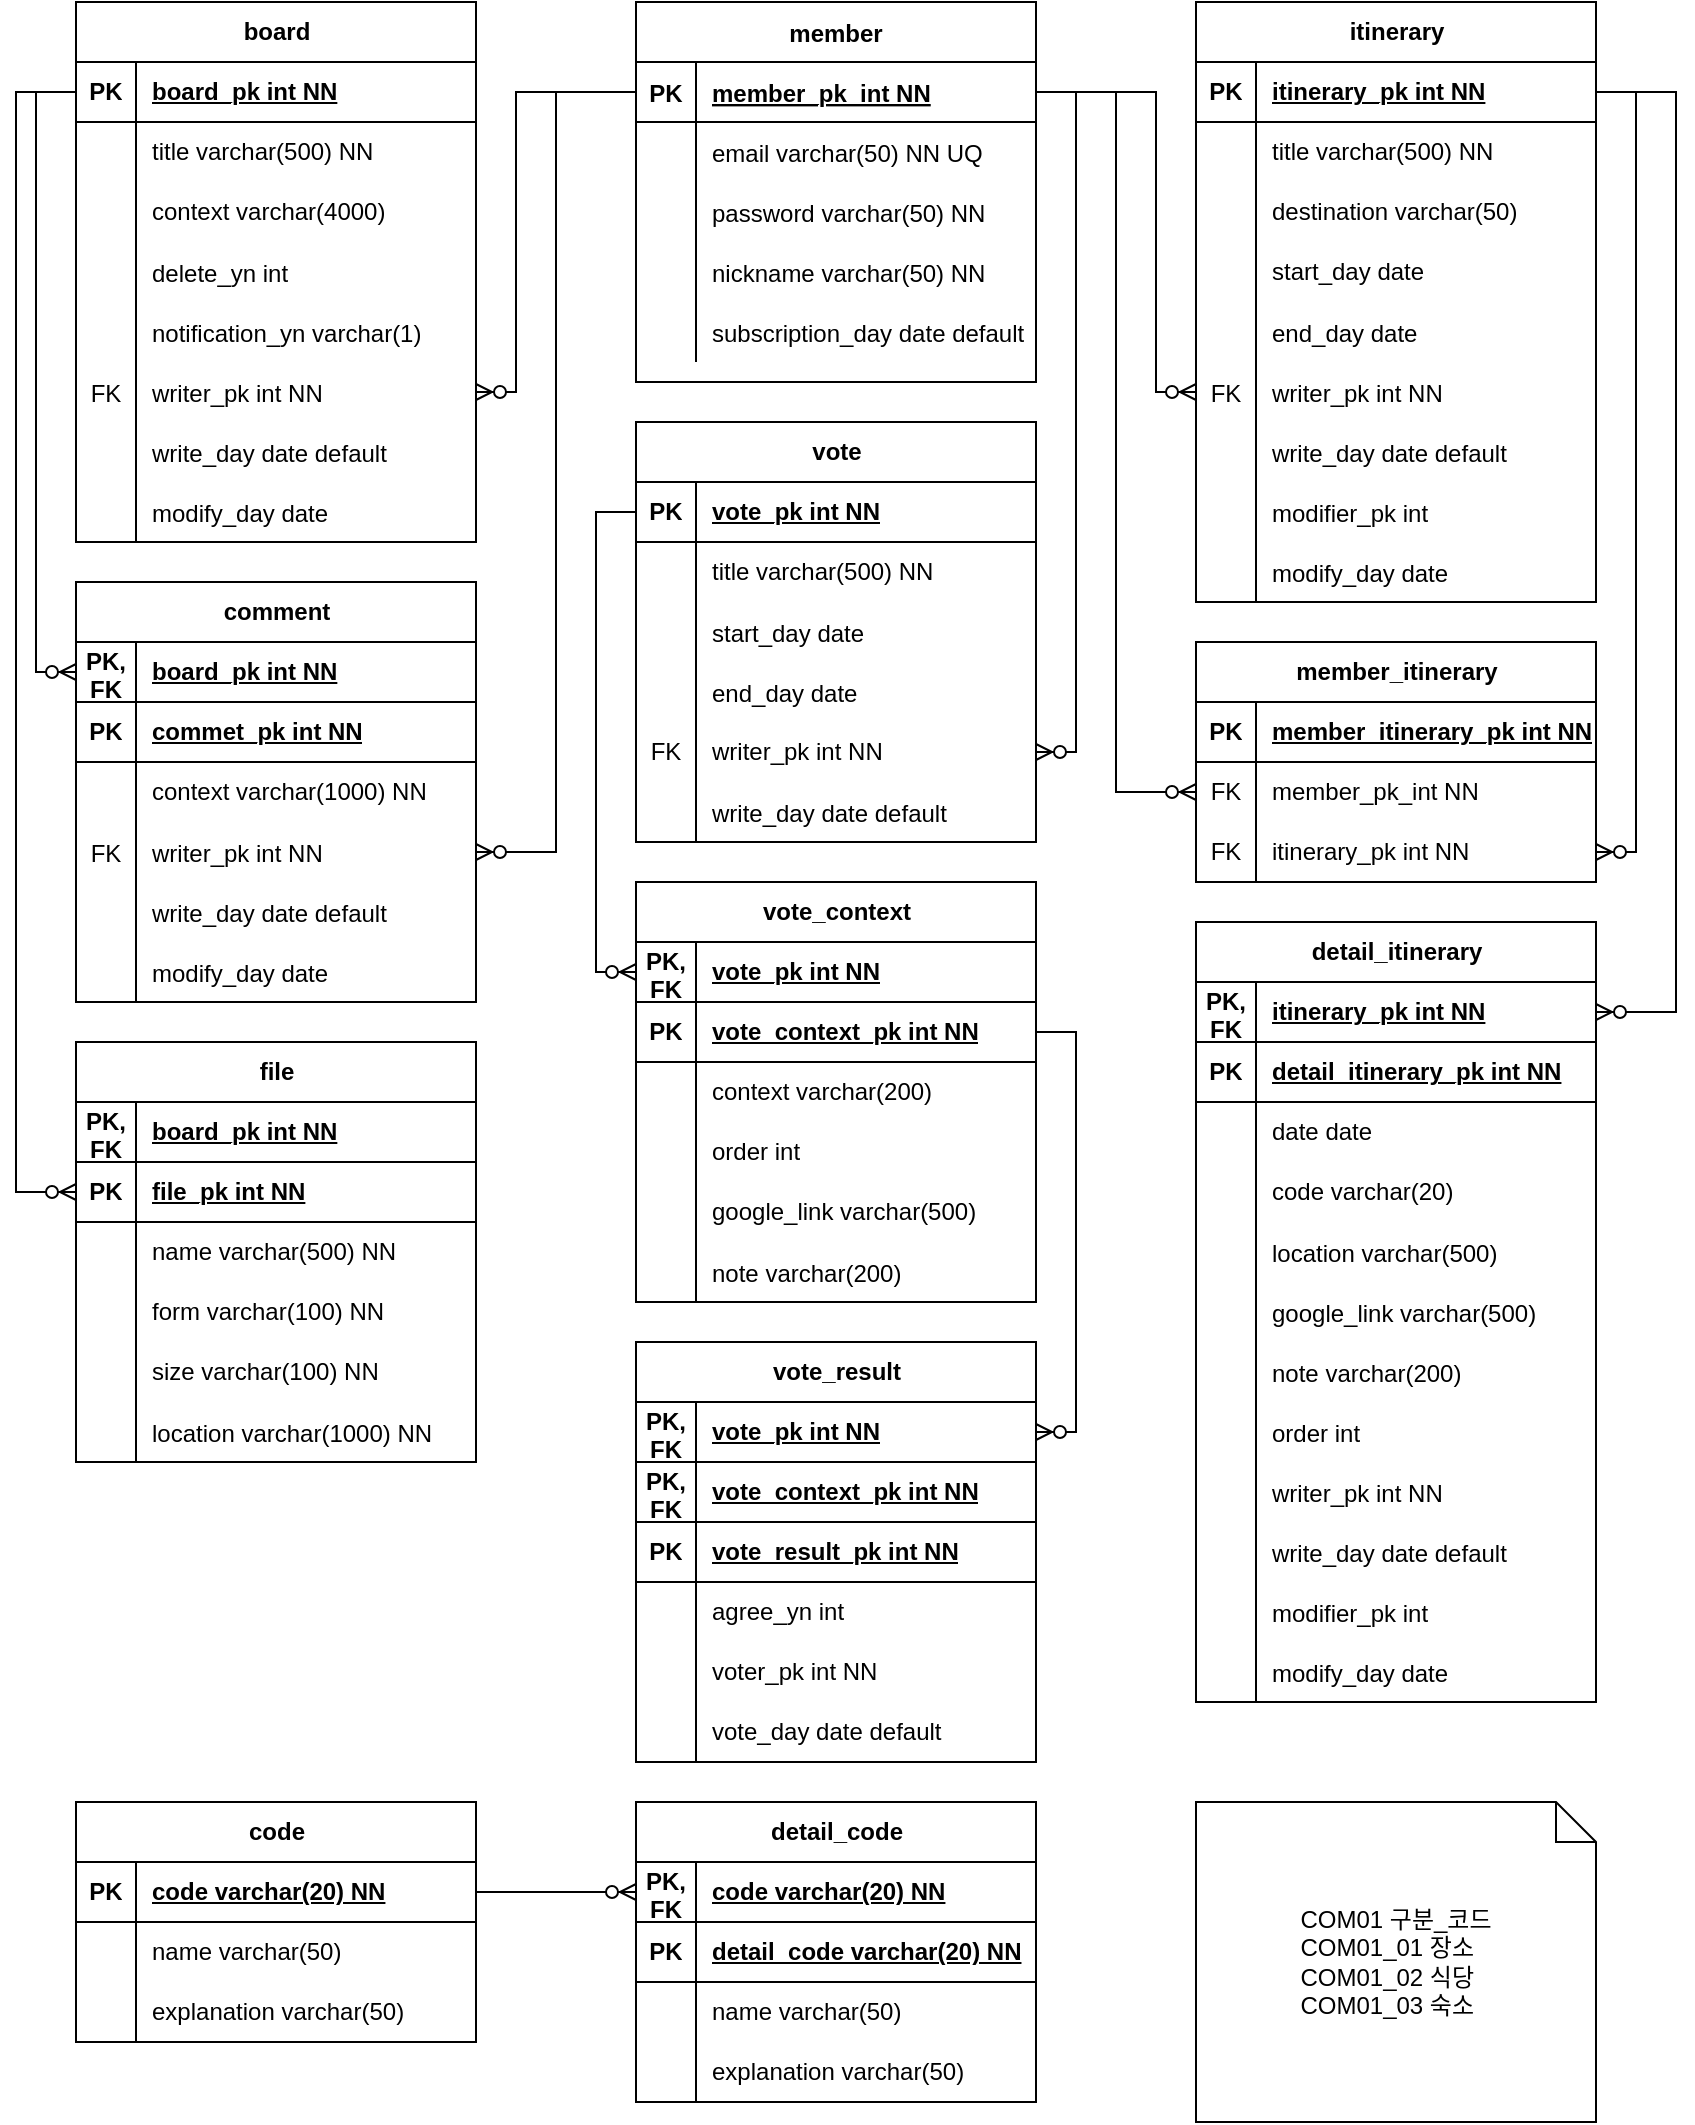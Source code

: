 <mxfile version="21.3.2" type="device">
  <diagram id="R2lEEEUBdFMjLlhIrx00" name="Page-1">
    <mxGraphModel dx="1434" dy="834" grid="1" gridSize="10" guides="1" tooltips="1" connect="1" arrows="1" fold="1" page="1" pageScale="1" pageWidth="850" pageHeight="1100" math="0" shadow="0" extFonts="Permanent Marker^https://fonts.googleapis.com/css?family=Permanent+Marker">
      <root>
        <mxCell id="0" />
        <mxCell id="1" parent="0" />
        <mxCell id="C-vyLk0tnHw3VtMMgP7b-23" value="member" style="shape=table;startSize=30;container=1;collapsible=1;childLayout=tableLayout;fixedRows=1;rowLines=0;fontStyle=1;align=center;resizeLast=1;" parent="1" vertex="1">
          <mxGeometry x="320" y="20" width="200" height="190" as="geometry">
            <mxRectangle x="120" y="120" width="100" height="30" as="alternateBounds" />
          </mxGeometry>
        </mxCell>
        <mxCell id="C-vyLk0tnHw3VtMMgP7b-24" value="" style="shape=partialRectangle;collapsible=0;dropTarget=0;pointerEvents=0;fillColor=none;points=[[0,0.5],[1,0.5]];portConstraint=eastwest;top=0;left=0;right=0;bottom=1;" parent="C-vyLk0tnHw3VtMMgP7b-23" vertex="1">
          <mxGeometry y="30" width="200" height="30" as="geometry" />
        </mxCell>
        <mxCell id="C-vyLk0tnHw3VtMMgP7b-25" value="PK" style="shape=partialRectangle;overflow=hidden;connectable=0;fillColor=none;top=0;left=0;bottom=0;right=0;fontStyle=1;" parent="C-vyLk0tnHw3VtMMgP7b-24" vertex="1">
          <mxGeometry width="30" height="30" as="geometry">
            <mxRectangle width="30" height="30" as="alternateBounds" />
          </mxGeometry>
        </mxCell>
        <mxCell id="C-vyLk0tnHw3VtMMgP7b-26" value="member_pk_int NN" style="shape=partialRectangle;overflow=hidden;connectable=0;fillColor=none;top=0;left=0;bottom=0;right=0;align=left;spacingLeft=6;fontStyle=5;" parent="C-vyLk0tnHw3VtMMgP7b-24" vertex="1">
          <mxGeometry x="30" width="170" height="30" as="geometry">
            <mxRectangle width="170" height="30" as="alternateBounds" />
          </mxGeometry>
        </mxCell>
        <mxCell id="ZGmDLkgrw2R3Wv-BcuwS-38" value="" style="shape=tableRow;horizontal=0;startSize=0;swimlaneHead=0;swimlaneBody=0;fillColor=none;collapsible=0;dropTarget=0;points=[[0,0.5],[1,0.5]];portConstraint=eastwest;top=0;left=0;right=0;bottom=0;" parent="C-vyLk0tnHw3VtMMgP7b-23" vertex="1">
          <mxGeometry y="60" width="200" height="30" as="geometry" />
        </mxCell>
        <mxCell id="ZGmDLkgrw2R3Wv-BcuwS-39" value="" style="shape=partialRectangle;connectable=0;fillColor=none;top=0;left=0;bottom=0;right=0;editable=1;overflow=hidden;" parent="ZGmDLkgrw2R3Wv-BcuwS-38" vertex="1">
          <mxGeometry width="30" height="30" as="geometry">
            <mxRectangle width="30" height="30" as="alternateBounds" />
          </mxGeometry>
        </mxCell>
        <mxCell id="ZGmDLkgrw2R3Wv-BcuwS-40" value="email varchar(50) NN UQ" style="shape=partialRectangle;connectable=0;fillColor=none;top=0;left=0;bottom=0;right=0;align=left;spacingLeft=6;overflow=hidden;" parent="ZGmDLkgrw2R3Wv-BcuwS-38" vertex="1">
          <mxGeometry x="30" width="170" height="30" as="geometry">
            <mxRectangle width="170" height="30" as="alternateBounds" />
          </mxGeometry>
        </mxCell>
        <mxCell id="C-vyLk0tnHw3VtMMgP7b-27" value="" style="shape=partialRectangle;collapsible=0;dropTarget=0;pointerEvents=0;fillColor=none;points=[[0,0.5],[1,0.5]];portConstraint=eastwest;top=0;left=0;right=0;bottom=0;" parent="C-vyLk0tnHw3VtMMgP7b-23" vertex="1">
          <mxGeometry y="90" width="200" height="30" as="geometry" />
        </mxCell>
        <mxCell id="C-vyLk0tnHw3VtMMgP7b-28" value="" style="shape=partialRectangle;overflow=hidden;connectable=0;fillColor=none;top=0;left=0;bottom=0;right=0;" parent="C-vyLk0tnHw3VtMMgP7b-27" vertex="1">
          <mxGeometry width="30" height="30" as="geometry">
            <mxRectangle width="30" height="30" as="alternateBounds" />
          </mxGeometry>
        </mxCell>
        <mxCell id="C-vyLk0tnHw3VtMMgP7b-29" value="password varchar(50) NN" style="shape=partialRectangle;overflow=hidden;connectable=0;fillColor=none;top=0;left=0;bottom=0;right=0;align=left;spacingLeft=6;" parent="C-vyLk0tnHw3VtMMgP7b-27" vertex="1">
          <mxGeometry x="30" width="170" height="30" as="geometry">
            <mxRectangle width="170" height="30" as="alternateBounds" />
          </mxGeometry>
        </mxCell>
        <mxCell id="ZGmDLkgrw2R3Wv-BcuwS-13" value="" style="shape=tableRow;horizontal=0;startSize=0;swimlaneHead=0;swimlaneBody=0;fillColor=none;collapsible=0;dropTarget=0;points=[[0,0.5],[1,0.5]];portConstraint=eastwest;top=0;left=0;right=0;bottom=0;" parent="C-vyLk0tnHw3VtMMgP7b-23" vertex="1">
          <mxGeometry y="120" width="200" height="30" as="geometry" />
        </mxCell>
        <mxCell id="ZGmDLkgrw2R3Wv-BcuwS-14" value="" style="shape=partialRectangle;connectable=0;fillColor=none;top=0;left=0;bottom=0;right=0;editable=1;overflow=hidden;" parent="ZGmDLkgrw2R3Wv-BcuwS-13" vertex="1">
          <mxGeometry width="30" height="30" as="geometry">
            <mxRectangle width="30" height="30" as="alternateBounds" />
          </mxGeometry>
        </mxCell>
        <mxCell id="ZGmDLkgrw2R3Wv-BcuwS-15" value="nickname varchar(50) NN" style="shape=partialRectangle;connectable=0;fillColor=none;top=0;left=0;bottom=0;right=0;align=left;spacingLeft=6;overflow=hidden;" parent="ZGmDLkgrw2R3Wv-BcuwS-13" vertex="1">
          <mxGeometry x="30" width="170" height="30" as="geometry">
            <mxRectangle width="170" height="30" as="alternateBounds" />
          </mxGeometry>
        </mxCell>
        <mxCell id="ZGmDLkgrw2R3Wv-BcuwS-34" value="" style="shape=tableRow;horizontal=0;startSize=0;swimlaneHead=0;swimlaneBody=0;fillColor=none;collapsible=0;dropTarget=0;points=[[0,0.5],[1,0.5]];portConstraint=eastwest;top=0;left=0;right=0;bottom=0;" parent="C-vyLk0tnHw3VtMMgP7b-23" vertex="1">
          <mxGeometry y="150" width="200" height="30" as="geometry" />
        </mxCell>
        <mxCell id="ZGmDLkgrw2R3Wv-BcuwS-35" value="" style="shape=partialRectangle;connectable=0;fillColor=none;top=0;left=0;bottom=0;right=0;editable=1;overflow=hidden;" parent="ZGmDLkgrw2R3Wv-BcuwS-34" vertex="1">
          <mxGeometry width="30" height="30" as="geometry">
            <mxRectangle width="30" height="30" as="alternateBounds" />
          </mxGeometry>
        </mxCell>
        <mxCell id="ZGmDLkgrw2R3Wv-BcuwS-36" value="subscription_day date default" style="shape=partialRectangle;connectable=0;fillColor=none;top=0;left=0;bottom=0;right=0;align=left;spacingLeft=6;overflow=hidden;" parent="ZGmDLkgrw2R3Wv-BcuwS-34" vertex="1">
          <mxGeometry x="30" width="170" height="30" as="geometry">
            <mxRectangle width="170" height="30" as="alternateBounds" />
          </mxGeometry>
        </mxCell>
        <mxCell id="ZGmDLkgrw2R3Wv-BcuwS-16" value="member_itinerary" style="shape=table;startSize=30;container=1;collapsible=1;childLayout=tableLayout;fixedRows=1;rowLines=0;fontStyle=1;align=center;resizeLast=1;html=1;" parent="1" vertex="1">
          <mxGeometry x="600" y="340" width="200" height="120" as="geometry" />
        </mxCell>
        <mxCell id="ZGmDLkgrw2R3Wv-BcuwS-17" value="" style="shape=tableRow;horizontal=0;startSize=0;swimlaneHead=0;swimlaneBody=0;fillColor=none;collapsible=0;dropTarget=0;points=[[0,0.5],[1,0.5]];portConstraint=eastwest;top=0;left=0;right=0;bottom=1;" parent="ZGmDLkgrw2R3Wv-BcuwS-16" vertex="1">
          <mxGeometry y="30" width="200" height="30" as="geometry" />
        </mxCell>
        <mxCell id="ZGmDLkgrw2R3Wv-BcuwS-18" value="PK" style="shape=partialRectangle;connectable=0;fillColor=none;top=0;left=0;bottom=0;right=0;fontStyle=1;overflow=hidden;whiteSpace=wrap;html=1;" parent="ZGmDLkgrw2R3Wv-BcuwS-17" vertex="1">
          <mxGeometry width="30" height="30" as="geometry">
            <mxRectangle width="30" height="30" as="alternateBounds" />
          </mxGeometry>
        </mxCell>
        <mxCell id="ZGmDLkgrw2R3Wv-BcuwS-19" value="member_itinerary_pk int NN" style="shape=partialRectangle;connectable=0;fillColor=none;top=0;left=0;bottom=0;right=0;align=left;spacingLeft=6;fontStyle=5;overflow=hidden;whiteSpace=wrap;html=1;" parent="ZGmDLkgrw2R3Wv-BcuwS-17" vertex="1">
          <mxGeometry x="30" width="170" height="30" as="geometry">
            <mxRectangle width="170" height="30" as="alternateBounds" />
          </mxGeometry>
        </mxCell>
        <mxCell id="ZGmDLkgrw2R3Wv-BcuwS-23" value="" style="shape=tableRow;horizontal=0;startSize=0;swimlaneHead=0;swimlaneBody=0;fillColor=none;collapsible=0;dropTarget=0;points=[[0,0.5],[1,0.5]];portConstraint=eastwest;top=0;left=0;right=0;bottom=0;" parent="ZGmDLkgrw2R3Wv-BcuwS-16" vertex="1">
          <mxGeometry y="60" width="200" height="30" as="geometry" />
        </mxCell>
        <mxCell id="ZGmDLkgrw2R3Wv-BcuwS-24" value="FK" style="shape=partialRectangle;connectable=0;fillColor=none;top=0;left=0;bottom=0;right=0;editable=1;overflow=hidden;whiteSpace=wrap;html=1;" parent="ZGmDLkgrw2R3Wv-BcuwS-23" vertex="1">
          <mxGeometry width="30" height="30" as="geometry">
            <mxRectangle width="30" height="30" as="alternateBounds" />
          </mxGeometry>
        </mxCell>
        <mxCell id="ZGmDLkgrw2R3Wv-BcuwS-25" value="member_pk_int NN" style="shape=partialRectangle;connectable=0;fillColor=none;top=0;left=0;bottom=0;right=0;align=left;spacingLeft=6;overflow=hidden;whiteSpace=wrap;html=1;" parent="ZGmDLkgrw2R3Wv-BcuwS-23" vertex="1">
          <mxGeometry x="30" width="170" height="30" as="geometry">
            <mxRectangle width="170" height="30" as="alternateBounds" />
          </mxGeometry>
        </mxCell>
        <mxCell id="ZGmDLkgrw2R3Wv-BcuwS-26" value="" style="shape=tableRow;horizontal=0;startSize=0;swimlaneHead=0;swimlaneBody=0;fillColor=none;collapsible=0;dropTarget=0;points=[[0,0.5],[1,0.5]];portConstraint=eastwest;top=0;left=0;right=0;bottom=0;" parent="ZGmDLkgrw2R3Wv-BcuwS-16" vertex="1">
          <mxGeometry y="90" width="200" height="30" as="geometry" />
        </mxCell>
        <mxCell id="ZGmDLkgrw2R3Wv-BcuwS-27" value="FK" style="shape=partialRectangle;connectable=0;fillColor=none;top=0;left=0;bottom=0;right=0;editable=1;overflow=hidden;whiteSpace=wrap;html=1;" parent="ZGmDLkgrw2R3Wv-BcuwS-26" vertex="1">
          <mxGeometry width="30" height="30" as="geometry">
            <mxRectangle width="30" height="30" as="alternateBounds" />
          </mxGeometry>
        </mxCell>
        <mxCell id="ZGmDLkgrw2R3Wv-BcuwS-28" value="itinerary_pk int NN" style="shape=partialRectangle;connectable=0;fillColor=none;top=0;left=0;bottom=0;right=0;align=left;spacingLeft=6;overflow=hidden;whiteSpace=wrap;html=1;" parent="ZGmDLkgrw2R3Wv-BcuwS-26" vertex="1">
          <mxGeometry x="30" width="170" height="30" as="geometry">
            <mxRectangle width="170" height="30" as="alternateBounds" />
          </mxGeometry>
        </mxCell>
        <mxCell id="ZGmDLkgrw2R3Wv-BcuwS-47" value="itinerary" style="shape=table;startSize=30;container=1;collapsible=1;childLayout=tableLayout;fixedRows=1;rowLines=0;fontStyle=1;align=center;resizeLast=1;html=1;" parent="1" vertex="1">
          <mxGeometry x="600" y="20" width="200" height="300" as="geometry" />
        </mxCell>
        <mxCell id="ZGmDLkgrw2R3Wv-BcuwS-48" value="" style="shape=tableRow;horizontal=0;startSize=0;swimlaneHead=0;swimlaneBody=0;fillColor=none;collapsible=0;dropTarget=0;points=[[0,0.5],[1,0.5]];portConstraint=eastwest;top=0;left=0;right=0;bottom=1;" parent="ZGmDLkgrw2R3Wv-BcuwS-47" vertex="1">
          <mxGeometry y="30" width="200" height="30" as="geometry" />
        </mxCell>
        <mxCell id="ZGmDLkgrw2R3Wv-BcuwS-49" value="PK" style="shape=partialRectangle;connectable=0;fillColor=none;top=0;left=0;bottom=0;right=0;fontStyle=1;overflow=hidden;whiteSpace=wrap;html=1;" parent="ZGmDLkgrw2R3Wv-BcuwS-48" vertex="1">
          <mxGeometry width="30" height="30" as="geometry">
            <mxRectangle width="30" height="30" as="alternateBounds" />
          </mxGeometry>
        </mxCell>
        <mxCell id="ZGmDLkgrw2R3Wv-BcuwS-50" value="itinerary_pk int NN" style="shape=partialRectangle;connectable=0;fillColor=none;top=0;left=0;bottom=0;right=0;align=left;spacingLeft=6;fontStyle=5;overflow=hidden;whiteSpace=wrap;html=1;" parent="ZGmDLkgrw2R3Wv-BcuwS-48" vertex="1">
          <mxGeometry x="30" width="170" height="30" as="geometry">
            <mxRectangle width="170" height="30" as="alternateBounds" />
          </mxGeometry>
        </mxCell>
        <mxCell id="ZGmDLkgrw2R3Wv-BcuwS-51" value="" style="shape=tableRow;horizontal=0;startSize=0;swimlaneHead=0;swimlaneBody=0;fillColor=none;collapsible=0;dropTarget=0;points=[[0,0.5],[1,0.5]];portConstraint=eastwest;top=0;left=0;right=0;bottom=0;" parent="ZGmDLkgrw2R3Wv-BcuwS-47" vertex="1">
          <mxGeometry y="60" width="200" height="30" as="geometry" />
        </mxCell>
        <mxCell id="ZGmDLkgrw2R3Wv-BcuwS-52" value="" style="shape=partialRectangle;connectable=0;fillColor=none;top=0;left=0;bottom=0;right=0;editable=1;overflow=hidden;whiteSpace=wrap;html=1;" parent="ZGmDLkgrw2R3Wv-BcuwS-51" vertex="1">
          <mxGeometry width="30" height="30" as="geometry">
            <mxRectangle width="30" height="30" as="alternateBounds" />
          </mxGeometry>
        </mxCell>
        <mxCell id="ZGmDLkgrw2R3Wv-BcuwS-53" value="title varchar(500) NN" style="shape=partialRectangle;connectable=0;fillColor=none;top=0;left=0;bottom=0;right=0;align=left;spacingLeft=6;overflow=hidden;whiteSpace=wrap;html=1;" parent="ZGmDLkgrw2R3Wv-BcuwS-51" vertex="1">
          <mxGeometry x="30" width="170" height="30" as="geometry">
            <mxRectangle width="170" height="30" as="alternateBounds" />
          </mxGeometry>
        </mxCell>
        <mxCell id="ZGmDLkgrw2R3Wv-BcuwS-54" value="" style="shape=tableRow;horizontal=0;startSize=0;swimlaneHead=0;swimlaneBody=0;fillColor=none;collapsible=0;dropTarget=0;points=[[0,0.5],[1,0.5]];portConstraint=eastwest;top=0;left=0;right=0;bottom=0;" parent="ZGmDLkgrw2R3Wv-BcuwS-47" vertex="1">
          <mxGeometry y="90" width="200" height="30" as="geometry" />
        </mxCell>
        <mxCell id="ZGmDLkgrw2R3Wv-BcuwS-55" value="" style="shape=partialRectangle;connectable=0;fillColor=none;top=0;left=0;bottom=0;right=0;editable=1;overflow=hidden;whiteSpace=wrap;html=1;" parent="ZGmDLkgrw2R3Wv-BcuwS-54" vertex="1">
          <mxGeometry width="30" height="30" as="geometry">
            <mxRectangle width="30" height="30" as="alternateBounds" />
          </mxGeometry>
        </mxCell>
        <mxCell id="ZGmDLkgrw2R3Wv-BcuwS-56" value="destination varchar(50)" style="shape=partialRectangle;connectable=0;fillColor=none;top=0;left=0;bottom=0;right=0;align=left;spacingLeft=6;overflow=hidden;whiteSpace=wrap;html=1;" parent="ZGmDLkgrw2R3Wv-BcuwS-54" vertex="1">
          <mxGeometry x="30" width="170" height="30" as="geometry">
            <mxRectangle width="170" height="30" as="alternateBounds" />
          </mxGeometry>
        </mxCell>
        <mxCell id="ZGmDLkgrw2R3Wv-BcuwS-57" value="" style="shape=tableRow;horizontal=0;startSize=0;swimlaneHead=0;swimlaneBody=0;fillColor=none;collapsible=0;dropTarget=0;points=[[0,0.5],[1,0.5]];portConstraint=eastwest;top=0;left=0;right=0;bottom=0;" parent="ZGmDLkgrw2R3Wv-BcuwS-47" vertex="1">
          <mxGeometry y="120" width="200" height="30" as="geometry" />
        </mxCell>
        <mxCell id="ZGmDLkgrw2R3Wv-BcuwS-58" value="" style="shape=partialRectangle;connectable=0;fillColor=none;top=0;left=0;bottom=0;right=0;editable=1;overflow=hidden;whiteSpace=wrap;html=1;" parent="ZGmDLkgrw2R3Wv-BcuwS-57" vertex="1">
          <mxGeometry width="30" height="30" as="geometry">
            <mxRectangle width="30" height="30" as="alternateBounds" />
          </mxGeometry>
        </mxCell>
        <mxCell id="ZGmDLkgrw2R3Wv-BcuwS-59" value="start_day date" style="shape=partialRectangle;connectable=0;fillColor=none;top=0;left=0;bottom=0;right=0;align=left;spacingLeft=6;overflow=hidden;whiteSpace=wrap;html=1;" parent="ZGmDLkgrw2R3Wv-BcuwS-57" vertex="1">
          <mxGeometry x="30" width="170" height="30" as="geometry">
            <mxRectangle width="170" height="30" as="alternateBounds" />
          </mxGeometry>
        </mxCell>
        <mxCell id="ZGmDLkgrw2R3Wv-BcuwS-73" value="" style="shape=tableRow;horizontal=0;startSize=0;swimlaneHead=0;swimlaneBody=0;fillColor=none;collapsible=0;dropTarget=0;points=[[0,0.5],[1,0.5]];portConstraint=eastwest;top=0;left=0;right=0;bottom=0;" parent="ZGmDLkgrw2R3Wv-BcuwS-47" vertex="1">
          <mxGeometry y="150" width="200" height="30" as="geometry" />
        </mxCell>
        <mxCell id="ZGmDLkgrw2R3Wv-BcuwS-74" value="" style="shape=partialRectangle;connectable=0;fillColor=none;top=0;left=0;bottom=0;right=0;editable=1;overflow=hidden;" parent="ZGmDLkgrw2R3Wv-BcuwS-73" vertex="1">
          <mxGeometry width="30" height="30" as="geometry">
            <mxRectangle width="30" height="30" as="alternateBounds" />
          </mxGeometry>
        </mxCell>
        <mxCell id="ZGmDLkgrw2R3Wv-BcuwS-75" value="end_day date" style="shape=partialRectangle;connectable=0;fillColor=none;top=0;left=0;bottom=0;right=0;align=left;spacingLeft=6;overflow=hidden;" parent="ZGmDLkgrw2R3Wv-BcuwS-73" vertex="1">
          <mxGeometry x="30" width="170" height="30" as="geometry">
            <mxRectangle width="170" height="30" as="alternateBounds" />
          </mxGeometry>
        </mxCell>
        <mxCell id="ZGmDLkgrw2R3Wv-BcuwS-119" value="" style="shape=tableRow;horizontal=0;startSize=0;swimlaneHead=0;swimlaneBody=0;fillColor=none;collapsible=0;dropTarget=0;points=[[0,0.5],[1,0.5]];portConstraint=eastwest;top=0;left=0;right=0;bottom=0;" parent="ZGmDLkgrw2R3Wv-BcuwS-47" vertex="1">
          <mxGeometry y="180" width="200" height="30" as="geometry" />
        </mxCell>
        <mxCell id="ZGmDLkgrw2R3Wv-BcuwS-120" value="FK" style="shape=partialRectangle;connectable=0;fillColor=none;top=0;left=0;bottom=0;right=0;editable=1;overflow=hidden;" parent="ZGmDLkgrw2R3Wv-BcuwS-119" vertex="1">
          <mxGeometry width="30" height="30" as="geometry">
            <mxRectangle width="30" height="30" as="alternateBounds" />
          </mxGeometry>
        </mxCell>
        <mxCell id="ZGmDLkgrw2R3Wv-BcuwS-121" value="writer_pk int NN" style="shape=partialRectangle;connectable=0;fillColor=none;top=0;left=0;bottom=0;right=0;align=left;spacingLeft=6;overflow=hidden;" parent="ZGmDLkgrw2R3Wv-BcuwS-119" vertex="1">
          <mxGeometry x="30" width="170" height="30" as="geometry">
            <mxRectangle width="170" height="30" as="alternateBounds" />
          </mxGeometry>
        </mxCell>
        <mxCell id="ZGmDLkgrw2R3Wv-BcuwS-65" value="" style="shape=tableRow;horizontal=0;startSize=0;swimlaneHead=0;swimlaneBody=0;fillColor=none;collapsible=0;dropTarget=0;points=[[0,0.5],[1,0.5]];portConstraint=eastwest;top=0;left=0;right=0;bottom=0;" parent="ZGmDLkgrw2R3Wv-BcuwS-47" vertex="1">
          <mxGeometry y="210" width="200" height="30" as="geometry" />
        </mxCell>
        <mxCell id="ZGmDLkgrw2R3Wv-BcuwS-66" value="" style="shape=partialRectangle;connectable=0;fillColor=none;top=0;left=0;bottom=0;right=0;editable=1;overflow=hidden;" parent="ZGmDLkgrw2R3Wv-BcuwS-65" vertex="1">
          <mxGeometry width="30" height="30" as="geometry">
            <mxRectangle width="30" height="30" as="alternateBounds" />
          </mxGeometry>
        </mxCell>
        <mxCell id="ZGmDLkgrw2R3Wv-BcuwS-67" value="write_day date default" style="shape=partialRectangle;connectable=0;fillColor=none;top=0;left=0;bottom=0;right=0;align=left;spacingLeft=6;overflow=hidden;" parent="ZGmDLkgrw2R3Wv-BcuwS-65" vertex="1">
          <mxGeometry x="30" width="170" height="30" as="geometry">
            <mxRectangle width="170" height="30" as="alternateBounds" />
          </mxGeometry>
        </mxCell>
        <mxCell id="ZGmDLkgrw2R3Wv-BcuwS-61" value="" style="shape=tableRow;horizontal=0;startSize=0;swimlaneHead=0;swimlaneBody=0;fillColor=none;collapsible=0;dropTarget=0;points=[[0,0.5],[1,0.5]];portConstraint=eastwest;top=0;left=0;right=0;bottom=0;" parent="ZGmDLkgrw2R3Wv-BcuwS-47" vertex="1">
          <mxGeometry y="240" width="200" height="30" as="geometry" />
        </mxCell>
        <mxCell id="ZGmDLkgrw2R3Wv-BcuwS-62" value="" style="shape=partialRectangle;connectable=0;fillColor=none;top=0;left=0;bottom=0;right=0;editable=1;overflow=hidden;" parent="ZGmDLkgrw2R3Wv-BcuwS-61" vertex="1">
          <mxGeometry width="30" height="30" as="geometry">
            <mxRectangle width="30" height="30" as="alternateBounds" />
          </mxGeometry>
        </mxCell>
        <mxCell id="ZGmDLkgrw2R3Wv-BcuwS-63" value="modifier_pk int" style="shape=partialRectangle;connectable=0;fillColor=none;top=0;left=0;bottom=0;right=0;align=left;spacingLeft=6;overflow=hidden;" parent="ZGmDLkgrw2R3Wv-BcuwS-61" vertex="1">
          <mxGeometry x="30" width="170" height="30" as="geometry">
            <mxRectangle width="170" height="30" as="alternateBounds" />
          </mxGeometry>
        </mxCell>
        <mxCell id="ZGmDLkgrw2R3Wv-BcuwS-69" value="" style="shape=tableRow;horizontal=0;startSize=0;swimlaneHead=0;swimlaneBody=0;fillColor=none;collapsible=0;dropTarget=0;points=[[0,0.5],[1,0.5]];portConstraint=eastwest;top=0;left=0;right=0;bottom=0;" parent="ZGmDLkgrw2R3Wv-BcuwS-47" vertex="1">
          <mxGeometry y="270" width="200" height="30" as="geometry" />
        </mxCell>
        <mxCell id="ZGmDLkgrw2R3Wv-BcuwS-70" value="" style="shape=partialRectangle;connectable=0;fillColor=none;top=0;left=0;bottom=0;right=0;editable=1;overflow=hidden;" parent="ZGmDLkgrw2R3Wv-BcuwS-69" vertex="1">
          <mxGeometry width="30" height="30" as="geometry">
            <mxRectangle width="30" height="30" as="alternateBounds" />
          </mxGeometry>
        </mxCell>
        <mxCell id="ZGmDLkgrw2R3Wv-BcuwS-71" value="modify_day date" style="shape=partialRectangle;connectable=0;fillColor=none;top=0;left=0;bottom=0;right=0;align=left;spacingLeft=6;overflow=hidden;" parent="ZGmDLkgrw2R3Wv-BcuwS-69" vertex="1">
          <mxGeometry x="30" width="170" height="30" as="geometry">
            <mxRectangle width="170" height="30" as="alternateBounds" />
          </mxGeometry>
        </mxCell>
        <mxCell id="ZGmDLkgrw2R3Wv-BcuwS-80" value="detail_itinerary" style="shape=table;startSize=30;container=1;collapsible=1;childLayout=tableLayout;fixedRows=1;rowLines=0;fontStyle=1;align=center;resizeLast=1;html=1;" parent="1" vertex="1">
          <mxGeometry x="600" y="480" width="200" height="390" as="geometry" />
        </mxCell>
        <mxCell id="ZGmDLkgrw2R3Wv-BcuwS-81" value="" style="shape=tableRow;horizontal=0;startSize=0;swimlaneHead=0;swimlaneBody=0;fillColor=none;collapsible=0;dropTarget=0;points=[[0,0.5],[1,0.5]];portConstraint=eastwest;top=0;left=0;right=0;bottom=1;" parent="ZGmDLkgrw2R3Wv-BcuwS-80" vertex="1">
          <mxGeometry y="30" width="200" height="30" as="geometry" />
        </mxCell>
        <mxCell id="ZGmDLkgrw2R3Wv-BcuwS-82" value="PK, FK" style="shape=partialRectangle;connectable=0;fillColor=none;top=0;left=0;bottom=0;right=0;fontStyle=1;overflow=hidden;whiteSpace=wrap;html=1;" parent="ZGmDLkgrw2R3Wv-BcuwS-81" vertex="1">
          <mxGeometry width="30" height="30" as="geometry">
            <mxRectangle width="30" height="30" as="alternateBounds" />
          </mxGeometry>
        </mxCell>
        <mxCell id="ZGmDLkgrw2R3Wv-BcuwS-83" value="itinerary_pk&amp;nbsp;int NN" style="shape=partialRectangle;connectable=0;fillColor=none;top=0;left=0;bottom=0;right=0;align=left;spacingLeft=6;fontStyle=5;overflow=hidden;whiteSpace=wrap;html=1;" parent="ZGmDLkgrw2R3Wv-BcuwS-81" vertex="1">
          <mxGeometry x="30" width="170" height="30" as="geometry">
            <mxRectangle width="170" height="30" as="alternateBounds" />
          </mxGeometry>
        </mxCell>
        <mxCell id="ZGmDLkgrw2R3Wv-BcuwS-196" value="" style="shape=tableRow;horizontal=0;startSize=0;swimlaneHead=0;swimlaneBody=0;fillColor=none;collapsible=0;dropTarget=0;points=[[0,0.5],[1,0.5]];portConstraint=eastwest;top=0;left=0;right=0;bottom=1;" parent="ZGmDLkgrw2R3Wv-BcuwS-80" vertex="1">
          <mxGeometry y="60" width="200" height="30" as="geometry" />
        </mxCell>
        <mxCell id="ZGmDLkgrw2R3Wv-BcuwS-197" value="PK" style="shape=partialRectangle;connectable=0;fillColor=none;top=0;left=0;bottom=0;right=0;fontStyle=1;overflow=hidden;whiteSpace=wrap;html=1;" parent="ZGmDLkgrw2R3Wv-BcuwS-196" vertex="1">
          <mxGeometry width="30" height="30" as="geometry">
            <mxRectangle width="30" height="30" as="alternateBounds" />
          </mxGeometry>
        </mxCell>
        <mxCell id="ZGmDLkgrw2R3Wv-BcuwS-198" value="detail_itinerary_pk&amp;nbsp;int NN" style="shape=partialRectangle;connectable=0;fillColor=none;top=0;left=0;bottom=0;right=0;align=left;spacingLeft=6;fontStyle=5;overflow=hidden;whiteSpace=wrap;html=1;" parent="ZGmDLkgrw2R3Wv-BcuwS-196" vertex="1">
          <mxGeometry x="30" width="170" height="30" as="geometry">
            <mxRectangle width="170" height="30" as="alternateBounds" />
          </mxGeometry>
        </mxCell>
        <mxCell id="ZGmDLkgrw2R3Wv-BcuwS-87" value="" style="shape=tableRow;horizontal=0;startSize=0;swimlaneHead=0;swimlaneBody=0;fillColor=none;collapsible=0;dropTarget=0;points=[[0,0.5],[1,0.5]];portConstraint=eastwest;top=0;left=0;right=0;bottom=0;" parent="ZGmDLkgrw2R3Wv-BcuwS-80" vertex="1">
          <mxGeometry y="90" width="200" height="30" as="geometry" />
        </mxCell>
        <mxCell id="ZGmDLkgrw2R3Wv-BcuwS-88" value="" style="shape=partialRectangle;connectable=0;fillColor=none;top=0;left=0;bottom=0;right=0;editable=1;overflow=hidden;whiteSpace=wrap;html=1;" parent="ZGmDLkgrw2R3Wv-BcuwS-87" vertex="1">
          <mxGeometry width="30" height="30" as="geometry">
            <mxRectangle width="30" height="30" as="alternateBounds" />
          </mxGeometry>
        </mxCell>
        <mxCell id="ZGmDLkgrw2R3Wv-BcuwS-89" value="date date" style="shape=partialRectangle;connectable=0;fillColor=none;top=0;left=0;bottom=0;right=0;align=left;spacingLeft=6;overflow=hidden;whiteSpace=wrap;html=1;" parent="ZGmDLkgrw2R3Wv-BcuwS-87" vertex="1">
          <mxGeometry x="30" width="170" height="30" as="geometry">
            <mxRectangle width="170" height="30" as="alternateBounds" />
          </mxGeometry>
        </mxCell>
        <mxCell id="ZGmDLkgrw2R3Wv-BcuwS-90" value="" style="shape=tableRow;horizontal=0;startSize=0;swimlaneHead=0;swimlaneBody=0;fillColor=none;collapsible=0;dropTarget=0;points=[[0,0.5],[1,0.5]];portConstraint=eastwest;top=0;left=0;right=0;bottom=0;" parent="ZGmDLkgrw2R3Wv-BcuwS-80" vertex="1">
          <mxGeometry y="120" width="200" height="30" as="geometry" />
        </mxCell>
        <mxCell id="ZGmDLkgrw2R3Wv-BcuwS-91" value="" style="shape=partialRectangle;connectable=0;fillColor=none;top=0;left=0;bottom=0;right=0;editable=1;overflow=hidden;whiteSpace=wrap;html=1;" parent="ZGmDLkgrw2R3Wv-BcuwS-90" vertex="1">
          <mxGeometry width="30" height="30" as="geometry">
            <mxRectangle width="30" height="30" as="alternateBounds" />
          </mxGeometry>
        </mxCell>
        <mxCell id="ZGmDLkgrw2R3Wv-BcuwS-92" value="code varchar(20)" style="shape=partialRectangle;connectable=0;fillColor=none;top=0;left=0;bottom=0;right=0;align=left;spacingLeft=6;overflow=hidden;whiteSpace=wrap;html=1;" parent="ZGmDLkgrw2R3Wv-BcuwS-90" vertex="1">
          <mxGeometry x="30" width="170" height="30" as="geometry">
            <mxRectangle width="170" height="30" as="alternateBounds" />
          </mxGeometry>
        </mxCell>
        <mxCell id="ZGmDLkgrw2R3Wv-BcuwS-99" value="" style="shape=tableRow;horizontal=0;startSize=0;swimlaneHead=0;swimlaneBody=0;fillColor=none;collapsible=0;dropTarget=0;points=[[0,0.5],[1,0.5]];portConstraint=eastwest;top=0;left=0;right=0;bottom=0;" parent="ZGmDLkgrw2R3Wv-BcuwS-80" vertex="1">
          <mxGeometry y="150" width="200" height="30" as="geometry" />
        </mxCell>
        <mxCell id="ZGmDLkgrw2R3Wv-BcuwS-100" value="" style="shape=partialRectangle;connectable=0;fillColor=none;top=0;left=0;bottom=0;right=0;editable=1;overflow=hidden;" parent="ZGmDLkgrw2R3Wv-BcuwS-99" vertex="1">
          <mxGeometry width="30" height="30" as="geometry">
            <mxRectangle width="30" height="30" as="alternateBounds" />
          </mxGeometry>
        </mxCell>
        <mxCell id="ZGmDLkgrw2R3Wv-BcuwS-101" value="location varchar(500)" style="shape=partialRectangle;connectable=0;fillColor=none;top=0;left=0;bottom=0;right=0;align=left;spacingLeft=6;overflow=hidden;" parent="ZGmDLkgrw2R3Wv-BcuwS-99" vertex="1">
          <mxGeometry x="30" width="170" height="30" as="geometry">
            <mxRectangle width="170" height="30" as="alternateBounds" />
          </mxGeometry>
        </mxCell>
        <mxCell id="ZGmDLkgrw2R3Wv-BcuwS-111" value="" style="shape=tableRow;horizontal=0;startSize=0;swimlaneHead=0;swimlaneBody=0;fillColor=none;collapsible=0;dropTarget=0;points=[[0,0.5],[1,0.5]];portConstraint=eastwest;top=0;left=0;right=0;bottom=0;" parent="ZGmDLkgrw2R3Wv-BcuwS-80" vertex="1">
          <mxGeometry y="180" width="200" height="30" as="geometry" />
        </mxCell>
        <mxCell id="ZGmDLkgrw2R3Wv-BcuwS-112" value="" style="shape=partialRectangle;connectable=0;fillColor=none;top=0;left=0;bottom=0;right=0;editable=1;overflow=hidden;" parent="ZGmDLkgrw2R3Wv-BcuwS-111" vertex="1">
          <mxGeometry width="30" height="30" as="geometry">
            <mxRectangle width="30" height="30" as="alternateBounds" />
          </mxGeometry>
        </mxCell>
        <mxCell id="ZGmDLkgrw2R3Wv-BcuwS-113" value="google_link varchar(500)" style="shape=partialRectangle;connectable=0;fillColor=none;top=0;left=0;bottom=0;right=0;align=left;spacingLeft=6;overflow=hidden;" parent="ZGmDLkgrw2R3Wv-BcuwS-111" vertex="1">
          <mxGeometry x="30" width="170" height="30" as="geometry">
            <mxRectangle width="170" height="30" as="alternateBounds" />
          </mxGeometry>
        </mxCell>
        <mxCell id="ZGmDLkgrw2R3Wv-BcuwS-103" value="" style="shape=tableRow;horizontal=0;startSize=0;swimlaneHead=0;swimlaneBody=0;fillColor=none;collapsible=0;dropTarget=0;points=[[0,0.5],[1,0.5]];portConstraint=eastwest;top=0;left=0;right=0;bottom=0;" parent="ZGmDLkgrw2R3Wv-BcuwS-80" vertex="1">
          <mxGeometry y="210" width="200" height="30" as="geometry" />
        </mxCell>
        <mxCell id="ZGmDLkgrw2R3Wv-BcuwS-104" value="" style="shape=partialRectangle;connectable=0;fillColor=none;top=0;left=0;bottom=0;right=0;editable=1;overflow=hidden;" parent="ZGmDLkgrw2R3Wv-BcuwS-103" vertex="1">
          <mxGeometry width="30" height="30" as="geometry">
            <mxRectangle width="30" height="30" as="alternateBounds" />
          </mxGeometry>
        </mxCell>
        <mxCell id="ZGmDLkgrw2R3Wv-BcuwS-105" value="note varchar(200)" style="shape=partialRectangle;connectable=0;fillColor=none;top=0;left=0;bottom=0;right=0;align=left;spacingLeft=6;overflow=hidden;" parent="ZGmDLkgrw2R3Wv-BcuwS-103" vertex="1">
          <mxGeometry x="30" width="170" height="30" as="geometry">
            <mxRectangle width="170" height="30" as="alternateBounds" />
          </mxGeometry>
        </mxCell>
        <mxCell id="ZGmDLkgrw2R3Wv-BcuwS-212" value="" style="shape=tableRow;horizontal=0;startSize=0;swimlaneHead=0;swimlaneBody=0;fillColor=none;collapsible=0;dropTarget=0;points=[[0,0.5],[1,0.5]];portConstraint=eastwest;top=0;left=0;right=0;bottom=0;" parent="ZGmDLkgrw2R3Wv-BcuwS-80" vertex="1">
          <mxGeometry y="240" width="200" height="30" as="geometry" />
        </mxCell>
        <mxCell id="ZGmDLkgrw2R3Wv-BcuwS-213" value="" style="shape=partialRectangle;connectable=0;fillColor=none;top=0;left=0;bottom=0;right=0;editable=1;overflow=hidden;" parent="ZGmDLkgrw2R3Wv-BcuwS-212" vertex="1">
          <mxGeometry width="30" height="30" as="geometry">
            <mxRectangle width="30" height="30" as="alternateBounds" />
          </mxGeometry>
        </mxCell>
        <mxCell id="ZGmDLkgrw2R3Wv-BcuwS-214" value="order int" style="shape=partialRectangle;connectable=0;fillColor=none;top=0;left=0;bottom=0;right=0;align=left;spacingLeft=6;overflow=hidden;" parent="ZGmDLkgrw2R3Wv-BcuwS-212" vertex="1">
          <mxGeometry x="30" width="170" height="30" as="geometry">
            <mxRectangle width="170" height="30" as="alternateBounds" />
          </mxGeometry>
        </mxCell>
        <mxCell id="ZGmDLkgrw2R3Wv-BcuwS-107" value="" style="shape=tableRow;horizontal=0;startSize=0;swimlaneHead=0;swimlaneBody=0;fillColor=none;collapsible=0;dropTarget=0;points=[[0,0.5],[1,0.5]];portConstraint=eastwest;top=0;left=0;right=0;bottom=0;" parent="ZGmDLkgrw2R3Wv-BcuwS-80" vertex="1">
          <mxGeometry y="270" width="200" height="30" as="geometry" />
        </mxCell>
        <mxCell id="ZGmDLkgrw2R3Wv-BcuwS-108" value="" style="shape=partialRectangle;connectable=0;fillColor=none;top=0;left=0;bottom=0;right=0;editable=1;overflow=hidden;" parent="ZGmDLkgrw2R3Wv-BcuwS-107" vertex="1">
          <mxGeometry width="30" height="30" as="geometry">
            <mxRectangle width="30" height="30" as="alternateBounds" />
          </mxGeometry>
        </mxCell>
        <mxCell id="ZGmDLkgrw2R3Wv-BcuwS-109" value="writer_pk int NN" style="shape=partialRectangle;connectable=0;fillColor=none;top=0;left=0;bottom=0;right=0;align=left;spacingLeft=6;overflow=hidden;" parent="ZGmDLkgrw2R3Wv-BcuwS-107" vertex="1">
          <mxGeometry x="30" width="170" height="30" as="geometry">
            <mxRectangle width="170" height="30" as="alternateBounds" />
          </mxGeometry>
        </mxCell>
        <mxCell id="ZGmDLkgrw2R3Wv-BcuwS-115" value="" style="shape=tableRow;horizontal=0;startSize=0;swimlaneHead=0;swimlaneBody=0;fillColor=none;collapsible=0;dropTarget=0;points=[[0,0.5],[1,0.5]];portConstraint=eastwest;top=0;left=0;right=0;bottom=0;" parent="ZGmDLkgrw2R3Wv-BcuwS-80" vertex="1">
          <mxGeometry y="300" width="200" height="30" as="geometry" />
        </mxCell>
        <mxCell id="ZGmDLkgrw2R3Wv-BcuwS-116" value="" style="shape=partialRectangle;connectable=0;fillColor=none;top=0;left=0;bottom=0;right=0;editable=1;overflow=hidden;" parent="ZGmDLkgrw2R3Wv-BcuwS-115" vertex="1">
          <mxGeometry width="30" height="30" as="geometry">
            <mxRectangle width="30" height="30" as="alternateBounds" />
          </mxGeometry>
        </mxCell>
        <mxCell id="ZGmDLkgrw2R3Wv-BcuwS-117" value="write_day date default" style="shape=partialRectangle;connectable=0;fillColor=none;top=0;left=0;bottom=0;right=0;align=left;spacingLeft=6;overflow=hidden;" parent="ZGmDLkgrw2R3Wv-BcuwS-115" vertex="1">
          <mxGeometry x="30" width="170" height="30" as="geometry">
            <mxRectangle width="170" height="30" as="alternateBounds" />
          </mxGeometry>
        </mxCell>
        <mxCell id="ZGmDLkgrw2R3Wv-BcuwS-135" value="" style="shape=tableRow;horizontal=0;startSize=0;swimlaneHead=0;swimlaneBody=0;fillColor=none;collapsible=0;dropTarget=0;points=[[0,0.5],[1,0.5]];portConstraint=eastwest;top=0;left=0;right=0;bottom=0;" parent="ZGmDLkgrw2R3Wv-BcuwS-80" vertex="1">
          <mxGeometry y="330" width="200" height="30" as="geometry" />
        </mxCell>
        <mxCell id="ZGmDLkgrw2R3Wv-BcuwS-136" value="" style="shape=partialRectangle;connectable=0;fillColor=none;top=0;left=0;bottom=0;right=0;editable=1;overflow=hidden;" parent="ZGmDLkgrw2R3Wv-BcuwS-135" vertex="1">
          <mxGeometry width="30" height="30" as="geometry">
            <mxRectangle width="30" height="30" as="alternateBounds" />
          </mxGeometry>
        </mxCell>
        <mxCell id="ZGmDLkgrw2R3Wv-BcuwS-137" value="modifier_pk int" style="shape=partialRectangle;connectable=0;fillColor=none;top=0;left=0;bottom=0;right=0;align=left;spacingLeft=6;overflow=hidden;" parent="ZGmDLkgrw2R3Wv-BcuwS-135" vertex="1">
          <mxGeometry x="30" width="170" height="30" as="geometry">
            <mxRectangle width="170" height="30" as="alternateBounds" />
          </mxGeometry>
        </mxCell>
        <mxCell id="ZGmDLkgrw2R3Wv-BcuwS-131" value="" style="shape=tableRow;horizontal=0;startSize=0;swimlaneHead=0;swimlaneBody=0;fillColor=none;collapsible=0;dropTarget=0;points=[[0,0.5],[1,0.5]];portConstraint=eastwest;top=0;left=0;right=0;bottom=0;" parent="ZGmDLkgrw2R3Wv-BcuwS-80" vertex="1">
          <mxGeometry y="360" width="200" height="30" as="geometry" />
        </mxCell>
        <mxCell id="ZGmDLkgrw2R3Wv-BcuwS-132" value="" style="shape=partialRectangle;connectable=0;fillColor=none;top=0;left=0;bottom=0;right=0;editable=1;overflow=hidden;" parent="ZGmDLkgrw2R3Wv-BcuwS-131" vertex="1">
          <mxGeometry width="30" height="30" as="geometry">
            <mxRectangle width="30" height="30" as="alternateBounds" />
          </mxGeometry>
        </mxCell>
        <mxCell id="ZGmDLkgrw2R3Wv-BcuwS-133" value="modify_day date" style="shape=partialRectangle;connectable=0;fillColor=none;top=0;left=0;bottom=0;right=0;align=left;spacingLeft=6;overflow=hidden;" parent="ZGmDLkgrw2R3Wv-BcuwS-131" vertex="1">
          <mxGeometry x="30" width="170" height="30" as="geometry">
            <mxRectangle width="170" height="30" as="alternateBounds" />
          </mxGeometry>
        </mxCell>
        <mxCell id="ZGmDLkgrw2R3Wv-BcuwS-138" value="code" style="shape=table;startSize=30;container=1;collapsible=1;childLayout=tableLayout;fixedRows=1;rowLines=0;fontStyle=1;align=center;resizeLast=1;html=1;" parent="1" vertex="1">
          <mxGeometry x="40" y="920" width="200" height="120" as="geometry" />
        </mxCell>
        <mxCell id="ZGmDLkgrw2R3Wv-BcuwS-139" value="" style="shape=tableRow;horizontal=0;startSize=0;swimlaneHead=0;swimlaneBody=0;fillColor=none;collapsible=0;dropTarget=0;points=[[0,0.5],[1,0.5]];portConstraint=eastwest;top=0;left=0;right=0;bottom=1;" parent="ZGmDLkgrw2R3Wv-BcuwS-138" vertex="1">
          <mxGeometry y="30" width="200" height="30" as="geometry" />
        </mxCell>
        <mxCell id="ZGmDLkgrw2R3Wv-BcuwS-140" value="PK" style="shape=partialRectangle;connectable=0;fillColor=none;top=0;left=0;bottom=0;right=0;fontStyle=1;overflow=hidden;whiteSpace=wrap;html=1;" parent="ZGmDLkgrw2R3Wv-BcuwS-139" vertex="1">
          <mxGeometry width="30" height="30" as="geometry">
            <mxRectangle width="30" height="30" as="alternateBounds" />
          </mxGeometry>
        </mxCell>
        <mxCell id="ZGmDLkgrw2R3Wv-BcuwS-141" value="code varchar(20) NN" style="shape=partialRectangle;connectable=0;fillColor=none;top=0;left=0;bottom=0;right=0;align=left;spacingLeft=6;fontStyle=5;overflow=hidden;whiteSpace=wrap;html=1;" parent="ZGmDLkgrw2R3Wv-BcuwS-139" vertex="1">
          <mxGeometry x="30" width="170" height="30" as="geometry">
            <mxRectangle width="170" height="30" as="alternateBounds" />
          </mxGeometry>
        </mxCell>
        <mxCell id="ZGmDLkgrw2R3Wv-BcuwS-142" value="" style="shape=tableRow;horizontal=0;startSize=0;swimlaneHead=0;swimlaneBody=0;fillColor=none;collapsible=0;dropTarget=0;points=[[0,0.5],[1,0.5]];portConstraint=eastwest;top=0;left=0;right=0;bottom=0;" parent="ZGmDLkgrw2R3Wv-BcuwS-138" vertex="1">
          <mxGeometry y="60" width="200" height="30" as="geometry" />
        </mxCell>
        <mxCell id="ZGmDLkgrw2R3Wv-BcuwS-143" value="" style="shape=partialRectangle;connectable=0;fillColor=none;top=0;left=0;bottom=0;right=0;editable=1;overflow=hidden;whiteSpace=wrap;html=1;" parent="ZGmDLkgrw2R3Wv-BcuwS-142" vertex="1">
          <mxGeometry width="30" height="30" as="geometry">
            <mxRectangle width="30" height="30" as="alternateBounds" />
          </mxGeometry>
        </mxCell>
        <mxCell id="ZGmDLkgrw2R3Wv-BcuwS-144" value="name varchar(50)" style="shape=partialRectangle;connectable=0;fillColor=none;top=0;left=0;bottom=0;right=0;align=left;spacingLeft=6;overflow=hidden;whiteSpace=wrap;html=1;" parent="ZGmDLkgrw2R3Wv-BcuwS-142" vertex="1">
          <mxGeometry x="30" width="170" height="30" as="geometry">
            <mxRectangle width="170" height="30" as="alternateBounds" />
          </mxGeometry>
        </mxCell>
        <mxCell id="ZGmDLkgrw2R3Wv-BcuwS-145" value="" style="shape=tableRow;horizontal=0;startSize=0;swimlaneHead=0;swimlaneBody=0;fillColor=none;collapsible=0;dropTarget=0;points=[[0,0.5],[1,0.5]];portConstraint=eastwest;top=0;left=0;right=0;bottom=0;" parent="ZGmDLkgrw2R3Wv-BcuwS-138" vertex="1">
          <mxGeometry y="90" width="200" height="30" as="geometry" />
        </mxCell>
        <mxCell id="ZGmDLkgrw2R3Wv-BcuwS-146" value="" style="shape=partialRectangle;connectable=0;fillColor=none;top=0;left=0;bottom=0;right=0;editable=1;overflow=hidden;whiteSpace=wrap;html=1;" parent="ZGmDLkgrw2R3Wv-BcuwS-145" vertex="1">
          <mxGeometry width="30" height="30" as="geometry">
            <mxRectangle width="30" height="30" as="alternateBounds" />
          </mxGeometry>
        </mxCell>
        <mxCell id="ZGmDLkgrw2R3Wv-BcuwS-147" value="explanation&amp;nbsp;varchar(50)" style="shape=partialRectangle;connectable=0;fillColor=none;top=0;left=0;bottom=0;right=0;align=left;spacingLeft=6;overflow=hidden;whiteSpace=wrap;html=1;" parent="ZGmDLkgrw2R3Wv-BcuwS-145" vertex="1">
          <mxGeometry x="30" width="170" height="30" as="geometry">
            <mxRectangle width="170" height="30" as="alternateBounds" />
          </mxGeometry>
        </mxCell>
        <mxCell id="ZGmDLkgrw2R3Wv-BcuwS-151" value="detail_code" style="shape=table;startSize=30;container=1;collapsible=1;childLayout=tableLayout;fixedRows=1;rowLines=0;fontStyle=1;align=center;resizeLast=1;html=1;" parent="1" vertex="1">
          <mxGeometry x="320" y="920" width="200" height="150" as="geometry" />
        </mxCell>
        <mxCell id="ZGmDLkgrw2R3Wv-BcuwS-152" value="" style="shape=tableRow;horizontal=0;startSize=0;swimlaneHead=0;swimlaneBody=0;fillColor=none;collapsible=0;dropTarget=0;points=[[0,0.5],[1,0.5]];portConstraint=eastwest;top=0;left=0;right=0;bottom=1;" parent="ZGmDLkgrw2R3Wv-BcuwS-151" vertex="1">
          <mxGeometry y="30" width="200" height="30" as="geometry" />
        </mxCell>
        <mxCell id="ZGmDLkgrw2R3Wv-BcuwS-153" value="PK, FK" style="shape=partialRectangle;connectable=0;fillColor=none;top=0;left=0;bottom=0;right=0;fontStyle=1;overflow=hidden;whiteSpace=wrap;html=1;" parent="ZGmDLkgrw2R3Wv-BcuwS-152" vertex="1">
          <mxGeometry width="30" height="30" as="geometry">
            <mxRectangle width="30" height="30" as="alternateBounds" />
          </mxGeometry>
        </mxCell>
        <mxCell id="ZGmDLkgrw2R3Wv-BcuwS-154" value="code varchar(20) NN" style="shape=partialRectangle;connectable=0;fillColor=none;top=0;left=0;bottom=0;right=0;align=left;spacingLeft=6;fontStyle=5;overflow=hidden;whiteSpace=wrap;html=1;" parent="ZGmDLkgrw2R3Wv-BcuwS-152" vertex="1">
          <mxGeometry x="30" width="170" height="30" as="geometry">
            <mxRectangle width="170" height="30" as="alternateBounds" />
          </mxGeometry>
        </mxCell>
        <mxCell id="ZGmDLkgrw2R3Wv-BcuwS-165" value="" style="shape=tableRow;horizontal=0;startSize=0;swimlaneHead=0;swimlaneBody=0;fillColor=none;collapsible=0;dropTarget=0;points=[[0,0.5],[1,0.5]];portConstraint=eastwest;top=0;left=0;right=0;bottom=1;" parent="ZGmDLkgrw2R3Wv-BcuwS-151" vertex="1">
          <mxGeometry y="60" width="200" height="30" as="geometry" />
        </mxCell>
        <mxCell id="ZGmDLkgrw2R3Wv-BcuwS-166" value="PK" style="shape=partialRectangle;connectable=0;fillColor=none;top=0;left=0;bottom=0;right=0;fontStyle=1;overflow=hidden;whiteSpace=wrap;html=1;" parent="ZGmDLkgrw2R3Wv-BcuwS-165" vertex="1">
          <mxGeometry width="30" height="30" as="geometry">
            <mxRectangle width="30" height="30" as="alternateBounds" />
          </mxGeometry>
        </mxCell>
        <mxCell id="ZGmDLkgrw2R3Wv-BcuwS-167" value="detail_code varchar(20) NN" style="shape=partialRectangle;connectable=0;fillColor=none;top=0;left=0;bottom=0;right=0;align=left;spacingLeft=6;fontStyle=5;overflow=hidden;whiteSpace=wrap;html=1;" parent="ZGmDLkgrw2R3Wv-BcuwS-165" vertex="1">
          <mxGeometry x="30" width="170" height="30" as="geometry">
            <mxRectangle width="170" height="30" as="alternateBounds" />
          </mxGeometry>
        </mxCell>
        <mxCell id="ZGmDLkgrw2R3Wv-BcuwS-155" value="" style="shape=tableRow;horizontal=0;startSize=0;swimlaneHead=0;swimlaneBody=0;fillColor=none;collapsible=0;dropTarget=0;points=[[0,0.5],[1,0.5]];portConstraint=eastwest;top=0;left=0;right=0;bottom=0;" parent="ZGmDLkgrw2R3Wv-BcuwS-151" vertex="1">
          <mxGeometry y="90" width="200" height="30" as="geometry" />
        </mxCell>
        <mxCell id="ZGmDLkgrw2R3Wv-BcuwS-156" value="" style="shape=partialRectangle;connectable=0;fillColor=none;top=0;left=0;bottom=0;right=0;editable=1;overflow=hidden;whiteSpace=wrap;html=1;" parent="ZGmDLkgrw2R3Wv-BcuwS-155" vertex="1">
          <mxGeometry width="30" height="30" as="geometry">
            <mxRectangle width="30" height="30" as="alternateBounds" />
          </mxGeometry>
        </mxCell>
        <mxCell id="ZGmDLkgrw2R3Wv-BcuwS-157" value="name varchar(50)" style="shape=partialRectangle;connectable=0;fillColor=none;top=0;left=0;bottom=0;right=0;align=left;spacingLeft=6;overflow=hidden;whiteSpace=wrap;html=1;" parent="ZGmDLkgrw2R3Wv-BcuwS-155" vertex="1">
          <mxGeometry x="30" width="170" height="30" as="geometry">
            <mxRectangle width="170" height="30" as="alternateBounds" />
          </mxGeometry>
        </mxCell>
        <mxCell id="ZGmDLkgrw2R3Wv-BcuwS-158" value="" style="shape=tableRow;horizontal=0;startSize=0;swimlaneHead=0;swimlaneBody=0;fillColor=none;collapsible=0;dropTarget=0;points=[[0,0.5],[1,0.5]];portConstraint=eastwest;top=0;left=0;right=0;bottom=0;" parent="ZGmDLkgrw2R3Wv-BcuwS-151" vertex="1">
          <mxGeometry y="120" width="200" height="30" as="geometry" />
        </mxCell>
        <mxCell id="ZGmDLkgrw2R3Wv-BcuwS-159" value="" style="shape=partialRectangle;connectable=0;fillColor=none;top=0;left=0;bottom=0;right=0;editable=1;overflow=hidden;whiteSpace=wrap;html=1;" parent="ZGmDLkgrw2R3Wv-BcuwS-158" vertex="1">
          <mxGeometry width="30" height="30" as="geometry">
            <mxRectangle width="30" height="30" as="alternateBounds" />
          </mxGeometry>
        </mxCell>
        <mxCell id="ZGmDLkgrw2R3Wv-BcuwS-160" value="explanation&amp;nbsp;varchar(50)" style="shape=partialRectangle;connectable=0;fillColor=none;top=0;left=0;bottom=0;right=0;align=left;spacingLeft=6;overflow=hidden;whiteSpace=wrap;html=1;" parent="ZGmDLkgrw2R3Wv-BcuwS-158" vertex="1">
          <mxGeometry x="30" width="170" height="30" as="geometry">
            <mxRectangle width="170" height="30" as="alternateBounds" />
          </mxGeometry>
        </mxCell>
        <mxCell id="ZGmDLkgrw2R3Wv-BcuwS-219" value="&lt;span style=&quot;text-align: left; background-color: initial;&quot;&gt;COM01 구분_코드&lt;/span&gt;&lt;br&gt;&lt;div style=&quot;text-align: left;&quot;&gt;COM01_01 장소&lt;/div&gt;&lt;div style=&quot;text-align: left;&quot;&gt;COM01_02 식당&lt;/div&gt;&lt;div style=&quot;text-align: left;&quot;&gt;COM01_03 숙소&lt;/div&gt;" style="shape=note;size=20;whiteSpace=wrap;html=1;" parent="1" vertex="1">
          <mxGeometry x="600" y="920" width="200" height="160" as="geometry" />
        </mxCell>
        <mxCell id="ZGmDLkgrw2R3Wv-BcuwS-220" value="board" style="shape=table;startSize=30;container=1;collapsible=1;childLayout=tableLayout;fixedRows=1;rowLines=0;fontStyle=1;align=center;resizeLast=1;html=1;" parent="1" vertex="1">
          <mxGeometry x="40" y="20" width="200" height="270" as="geometry" />
        </mxCell>
        <mxCell id="ZGmDLkgrw2R3Wv-BcuwS-221" value="" style="shape=tableRow;horizontal=0;startSize=0;swimlaneHead=0;swimlaneBody=0;fillColor=none;collapsible=0;dropTarget=0;points=[[0,0.5],[1,0.5]];portConstraint=eastwest;top=0;left=0;right=0;bottom=1;" parent="ZGmDLkgrw2R3Wv-BcuwS-220" vertex="1">
          <mxGeometry y="30" width="200" height="30" as="geometry" />
        </mxCell>
        <mxCell id="ZGmDLkgrw2R3Wv-BcuwS-222" value="PK" style="shape=partialRectangle;connectable=0;fillColor=none;top=0;left=0;bottom=0;right=0;fontStyle=1;overflow=hidden;whiteSpace=wrap;html=1;" parent="ZGmDLkgrw2R3Wv-BcuwS-221" vertex="1">
          <mxGeometry width="30" height="30" as="geometry">
            <mxRectangle width="30" height="30" as="alternateBounds" />
          </mxGeometry>
        </mxCell>
        <mxCell id="ZGmDLkgrw2R3Wv-BcuwS-223" value="board_pk int NN" style="shape=partialRectangle;connectable=0;fillColor=none;top=0;left=0;bottom=0;right=0;align=left;spacingLeft=6;fontStyle=5;overflow=hidden;whiteSpace=wrap;html=1;" parent="ZGmDLkgrw2R3Wv-BcuwS-221" vertex="1">
          <mxGeometry x="30" width="170" height="30" as="geometry">
            <mxRectangle width="170" height="30" as="alternateBounds" />
          </mxGeometry>
        </mxCell>
        <mxCell id="ZGmDLkgrw2R3Wv-BcuwS-224" value="" style="shape=tableRow;horizontal=0;startSize=0;swimlaneHead=0;swimlaneBody=0;fillColor=none;collapsible=0;dropTarget=0;points=[[0,0.5],[1,0.5]];portConstraint=eastwest;top=0;left=0;right=0;bottom=0;" parent="ZGmDLkgrw2R3Wv-BcuwS-220" vertex="1">
          <mxGeometry y="60" width="200" height="30" as="geometry" />
        </mxCell>
        <mxCell id="ZGmDLkgrw2R3Wv-BcuwS-225" value="" style="shape=partialRectangle;connectable=0;fillColor=none;top=0;left=0;bottom=0;right=0;editable=1;overflow=hidden;whiteSpace=wrap;html=1;" parent="ZGmDLkgrw2R3Wv-BcuwS-224" vertex="1">
          <mxGeometry width="30" height="30" as="geometry">
            <mxRectangle width="30" height="30" as="alternateBounds" />
          </mxGeometry>
        </mxCell>
        <mxCell id="ZGmDLkgrw2R3Wv-BcuwS-226" value="title varchar(500) NN" style="shape=partialRectangle;connectable=0;fillColor=none;top=0;left=0;bottom=0;right=0;align=left;spacingLeft=6;overflow=hidden;whiteSpace=wrap;html=1;" parent="ZGmDLkgrw2R3Wv-BcuwS-224" vertex="1">
          <mxGeometry x="30" width="170" height="30" as="geometry">
            <mxRectangle width="170" height="30" as="alternateBounds" />
          </mxGeometry>
        </mxCell>
        <mxCell id="ZGmDLkgrw2R3Wv-BcuwS-227" value="" style="shape=tableRow;horizontal=0;startSize=0;swimlaneHead=0;swimlaneBody=0;fillColor=none;collapsible=0;dropTarget=0;points=[[0,0.5],[1,0.5]];portConstraint=eastwest;top=0;left=0;right=0;bottom=0;" parent="ZGmDLkgrw2R3Wv-BcuwS-220" vertex="1">
          <mxGeometry y="90" width="200" height="30" as="geometry" />
        </mxCell>
        <mxCell id="ZGmDLkgrw2R3Wv-BcuwS-228" value="" style="shape=partialRectangle;connectable=0;fillColor=none;top=0;left=0;bottom=0;right=0;editable=1;overflow=hidden;whiteSpace=wrap;html=1;" parent="ZGmDLkgrw2R3Wv-BcuwS-227" vertex="1">
          <mxGeometry width="30" height="30" as="geometry">
            <mxRectangle width="30" height="30" as="alternateBounds" />
          </mxGeometry>
        </mxCell>
        <mxCell id="ZGmDLkgrw2R3Wv-BcuwS-229" value="context varchar(4000)" style="shape=partialRectangle;connectable=0;fillColor=none;top=0;left=0;bottom=0;right=0;align=left;spacingLeft=6;overflow=hidden;whiteSpace=wrap;html=1;" parent="ZGmDLkgrw2R3Wv-BcuwS-227" vertex="1">
          <mxGeometry x="30" width="170" height="30" as="geometry">
            <mxRectangle width="170" height="30" as="alternateBounds" />
          </mxGeometry>
        </mxCell>
        <mxCell id="ZGmDLkgrw2R3Wv-BcuwS-259" value="" style="shape=tableRow;horizontal=0;startSize=0;swimlaneHead=0;swimlaneBody=0;fillColor=none;collapsible=0;dropTarget=0;points=[[0,0.5],[1,0.5]];portConstraint=eastwest;top=0;left=0;right=0;bottom=0;" parent="ZGmDLkgrw2R3Wv-BcuwS-220" vertex="1">
          <mxGeometry y="120" width="200" height="30" as="geometry" />
        </mxCell>
        <mxCell id="ZGmDLkgrw2R3Wv-BcuwS-260" value="" style="shape=partialRectangle;connectable=0;fillColor=none;top=0;left=0;bottom=0;right=0;editable=1;overflow=hidden;" parent="ZGmDLkgrw2R3Wv-BcuwS-259" vertex="1">
          <mxGeometry width="30" height="30" as="geometry">
            <mxRectangle width="30" height="30" as="alternateBounds" />
          </mxGeometry>
        </mxCell>
        <mxCell id="ZGmDLkgrw2R3Wv-BcuwS-261" value="delete_yn int" style="shape=partialRectangle;connectable=0;fillColor=none;top=0;left=0;bottom=0;right=0;align=left;spacingLeft=6;overflow=hidden;" parent="ZGmDLkgrw2R3Wv-BcuwS-259" vertex="1">
          <mxGeometry x="30" width="170" height="30" as="geometry">
            <mxRectangle width="170" height="30" as="alternateBounds" />
          </mxGeometry>
        </mxCell>
        <mxCell id="TdbBvvs7HVA1ipu3uo1Y-2" value="" style="shape=tableRow;horizontal=0;startSize=0;swimlaneHead=0;swimlaneBody=0;fillColor=none;collapsible=0;dropTarget=0;points=[[0,0.5],[1,0.5]];portConstraint=eastwest;top=0;left=0;right=0;bottom=0;" parent="ZGmDLkgrw2R3Wv-BcuwS-220" vertex="1">
          <mxGeometry y="150" width="200" height="30" as="geometry" />
        </mxCell>
        <mxCell id="TdbBvvs7HVA1ipu3uo1Y-3" value="" style="shape=partialRectangle;connectable=0;fillColor=none;top=0;left=0;bottom=0;right=0;editable=1;overflow=hidden;" parent="TdbBvvs7HVA1ipu3uo1Y-2" vertex="1">
          <mxGeometry width="30" height="30" as="geometry">
            <mxRectangle width="30" height="30" as="alternateBounds" />
          </mxGeometry>
        </mxCell>
        <mxCell id="TdbBvvs7HVA1ipu3uo1Y-4" value="notification_yn varchar(1)" style="shape=partialRectangle;connectable=0;fillColor=none;top=0;left=0;bottom=0;right=0;align=left;spacingLeft=6;overflow=hidden;" parent="TdbBvvs7HVA1ipu3uo1Y-2" vertex="1">
          <mxGeometry x="30" width="170" height="30" as="geometry">
            <mxRectangle width="170" height="30" as="alternateBounds" />
          </mxGeometry>
        </mxCell>
        <mxCell id="ZGmDLkgrw2R3Wv-BcuwS-242" value="" style="shape=tableRow;horizontal=0;startSize=0;swimlaneHead=0;swimlaneBody=0;fillColor=none;collapsible=0;dropTarget=0;points=[[0,0.5],[1,0.5]];portConstraint=eastwest;top=0;left=0;right=0;bottom=0;" parent="ZGmDLkgrw2R3Wv-BcuwS-220" vertex="1">
          <mxGeometry y="180" width="200" height="30" as="geometry" />
        </mxCell>
        <mxCell id="ZGmDLkgrw2R3Wv-BcuwS-243" value="FK" style="shape=partialRectangle;connectable=0;fillColor=none;top=0;left=0;bottom=0;right=0;editable=1;overflow=hidden;" parent="ZGmDLkgrw2R3Wv-BcuwS-242" vertex="1">
          <mxGeometry width="30" height="30" as="geometry">
            <mxRectangle width="30" height="30" as="alternateBounds" />
          </mxGeometry>
        </mxCell>
        <mxCell id="ZGmDLkgrw2R3Wv-BcuwS-244" value="writer_pk int NN" style="shape=partialRectangle;connectable=0;fillColor=none;top=0;left=0;bottom=0;right=0;align=left;spacingLeft=6;overflow=hidden;" parent="ZGmDLkgrw2R3Wv-BcuwS-242" vertex="1">
          <mxGeometry x="30" width="170" height="30" as="geometry">
            <mxRectangle width="170" height="30" as="alternateBounds" />
          </mxGeometry>
        </mxCell>
        <mxCell id="ZGmDLkgrw2R3Wv-BcuwS-238" value="" style="shape=tableRow;horizontal=0;startSize=0;swimlaneHead=0;swimlaneBody=0;fillColor=none;collapsible=0;dropTarget=0;points=[[0,0.5],[1,0.5]];portConstraint=eastwest;top=0;left=0;right=0;bottom=0;" parent="ZGmDLkgrw2R3Wv-BcuwS-220" vertex="1">
          <mxGeometry y="210" width="200" height="30" as="geometry" />
        </mxCell>
        <mxCell id="ZGmDLkgrw2R3Wv-BcuwS-239" value="" style="shape=partialRectangle;connectable=0;fillColor=none;top=0;left=0;bottom=0;right=0;editable=1;overflow=hidden;" parent="ZGmDLkgrw2R3Wv-BcuwS-238" vertex="1">
          <mxGeometry width="30" height="30" as="geometry">
            <mxRectangle width="30" height="30" as="alternateBounds" />
          </mxGeometry>
        </mxCell>
        <mxCell id="ZGmDLkgrw2R3Wv-BcuwS-240" value="write_day date default" style="shape=partialRectangle;connectable=0;fillColor=none;top=0;left=0;bottom=0;right=0;align=left;spacingLeft=6;overflow=hidden;" parent="ZGmDLkgrw2R3Wv-BcuwS-238" vertex="1">
          <mxGeometry x="30" width="170" height="30" as="geometry">
            <mxRectangle width="170" height="30" as="alternateBounds" />
          </mxGeometry>
        </mxCell>
        <mxCell id="ZGmDLkgrw2R3Wv-BcuwS-234" value="" style="shape=tableRow;horizontal=0;startSize=0;swimlaneHead=0;swimlaneBody=0;fillColor=none;collapsible=0;dropTarget=0;points=[[0,0.5],[1,0.5]];portConstraint=eastwest;top=0;left=0;right=0;bottom=0;" parent="ZGmDLkgrw2R3Wv-BcuwS-220" vertex="1">
          <mxGeometry y="240" width="200" height="30" as="geometry" />
        </mxCell>
        <mxCell id="ZGmDLkgrw2R3Wv-BcuwS-235" value="" style="shape=partialRectangle;connectable=0;fillColor=none;top=0;left=0;bottom=0;right=0;editable=1;overflow=hidden;" parent="ZGmDLkgrw2R3Wv-BcuwS-234" vertex="1">
          <mxGeometry width="30" height="30" as="geometry">
            <mxRectangle width="30" height="30" as="alternateBounds" />
          </mxGeometry>
        </mxCell>
        <mxCell id="ZGmDLkgrw2R3Wv-BcuwS-236" value="modify_day date" style="shape=partialRectangle;connectable=0;fillColor=none;top=0;left=0;bottom=0;right=0;align=left;spacingLeft=6;overflow=hidden;" parent="ZGmDLkgrw2R3Wv-BcuwS-234" vertex="1">
          <mxGeometry x="30" width="170" height="30" as="geometry">
            <mxRectangle width="170" height="30" as="alternateBounds" />
          </mxGeometry>
        </mxCell>
        <mxCell id="ZGmDLkgrw2R3Wv-BcuwS-245" value="comment" style="shape=table;startSize=30;container=1;collapsible=1;childLayout=tableLayout;fixedRows=1;rowLines=0;fontStyle=1;align=center;resizeLast=1;html=1;" parent="1" vertex="1">
          <mxGeometry x="40" y="310" width="200" height="210" as="geometry" />
        </mxCell>
        <mxCell id="ZGmDLkgrw2R3Wv-BcuwS-246" value="" style="shape=tableRow;horizontal=0;startSize=0;swimlaneHead=0;swimlaneBody=0;fillColor=none;collapsible=0;dropTarget=0;points=[[0,0.5],[1,0.5]];portConstraint=eastwest;top=0;left=0;right=0;bottom=1;" parent="ZGmDLkgrw2R3Wv-BcuwS-245" vertex="1">
          <mxGeometry y="30" width="200" height="30" as="geometry" />
        </mxCell>
        <mxCell id="ZGmDLkgrw2R3Wv-BcuwS-247" value="PK, FK" style="shape=partialRectangle;connectable=0;fillColor=none;top=0;left=0;bottom=0;right=0;fontStyle=1;overflow=hidden;whiteSpace=wrap;html=1;" parent="ZGmDLkgrw2R3Wv-BcuwS-246" vertex="1">
          <mxGeometry width="30" height="30" as="geometry">
            <mxRectangle width="30" height="30" as="alternateBounds" />
          </mxGeometry>
        </mxCell>
        <mxCell id="ZGmDLkgrw2R3Wv-BcuwS-248" value="board_pk int NN" style="shape=partialRectangle;connectable=0;fillColor=none;top=0;left=0;bottom=0;right=0;align=left;spacingLeft=6;fontStyle=5;overflow=hidden;whiteSpace=wrap;html=1;" parent="ZGmDLkgrw2R3Wv-BcuwS-246" vertex="1">
          <mxGeometry x="30" width="170" height="30" as="geometry">
            <mxRectangle width="170" height="30" as="alternateBounds" />
          </mxGeometry>
        </mxCell>
        <mxCell id="TdbBvvs7HVA1ipu3uo1Y-6" value="" style="shape=tableRow;horizontal=0;startSize=0;swimlaneHead=0;swimlaneBody=0;fillColor=none;collapsible=0;dropTarget=0;points=[[0,0.5],[1,0.5]];portConstraint=eastwest;top=0;left=0;right=0;bottom=1;" parent="ZGmDLkgrw2R3Wv-BcuwS-245" vertex="1">
          <mxGeometry y="60" width="200" height="30" as="geometry" />
        </mxCell>
        <mxCell id="TdbBvvs7HVA1ipu3uo1Y-7" value="PK" style="shape=partialRectangle;connectable=0;fillColor=none;top=0;left=0;bottom=0;right=0;fontStyle=1;overflow=hidden;whiteSpace=wrap;html=1;" parent="TdbBvvs7HVA1ipu3uo1Y-6" vertex="1">
          <mxGeometry width="30" height="30" as="geometry">
            <mxRectangle width="30" height="30" as="alternateBounds" />
          </mxGeometry>
        </mxCell>
        <mxCell id="TdbBvvs7HVA1ipu3uo1Y-8" value="commet_pk int NN" style="shape=partialRectangle;connectable=0;fillColor=none;top=0;left=0;bottom=0;right=0;align=left;spacingLeft=6;fontStyle=5;overflow=hidden;whiteSpace=wrap;html=1;" parent="TdbBvvs7HVA1ipu3uo1Y-6" vertex="1">
          <mxGeometry x="30" width="170" height="30" as="geometry">
            <mxRectangle width="170" height="30" as="alternateBounds" />
          </mxGeometry>
        </mxCell>
        <mxCell id="ZGmDLkgrw2R3Wv-BcuwS-255" value="" style="shape=tableRow;horizontal=0;startSize=0;swimlaneHead=0;swimlaneBody=0;fillColor=none;collapsible=0;dropTarget=0;points=[[0,0.5],[1,0.5]];portConstraint=eastwest;top=0;left=0;right=0;bottom=0;" parent="ZGmDLkgrw2R3Wv-BcuwS-245" vertex="1">
          <mxGeometry y="90" width="200" height="30" as="geometry" />
        </mxCell>
        <mxCell id="ZGmDLkgrw2R3Wv-BcuwS-256" value="" style="shape=partialRectangle;connectable=0;fillColor=none;top=0;left=0;bottom=0;right=0;editable=1;overflow=hidden;whiteSpace=wrap;html=1;" parent="ZGmDLkgrw2R3Wv-BcuwS-255" vertex="1">
          <mxGeometry width="30" height="30" as="geometry">
            <mxRectangle width="30" height="30" as="alternateBounds" />
          </mxGeometry>
        </mxCell>
        <mxCell id="ZGmDLkgrw2R3Wv-BcuwS-257" value="context varchar(1000) NN" style="shape=partialRectangle;connectable=0;fillColor=none;top=0;left=0;bottom=0;right=0;align=left;spacingLeft=6;overflow=hidden;whiteSpace=wrap;html=1;" parent="ZGmDLkgrw2R3Wv-BcuwS-255" vertex="1">
          <mxGeometry x="30" width="170" height="30" as="geometry">
            <mxRectangle width="170" height="30" as="alternateBounds" />
          </mxGeometry>
        </mxCell>
        <mxCell id="ZGmDLkgrw2R3Wv-BcuwS-263" value="" style="shape=tableRow;horizontal=0;startSize=0;swimlaneHead=0;swimlaneBody=0;fillColor=none;collapsible=0;dropTarget=0;points=[[0,0.5],[1,0.5]];portConstraint=eastwest;top=0;left=0;right=0;bottom=0;" parent="ZGmDLkgrw2R3Wv-BcuwS-245" vertex="1">
          <mxGeometry y="120" width="200" height="30" as="geometry" />
        </mxCell>
        <mxCell id="ZGmDLkgrw2R3Wv-BcuwS-264" value="FK" style="shape=partialRectangle;connectable=0;fillColor=none;top=0;left=0;bottom=0;right=0;editable=1;overflow=hidden;" parent="ZGmDLkgrw2R3Wv-BcuwS-263" vertex="1">
          <mxGeometry width="30" height="30" as="geometry">
            <mxRectangle width="30" height="30" as="alternateBounds" />
          </mxGeometry>
        </mxCell>
        <mxCell id="ZGmDLkgrw2R3Wv-BcuwS-265" value="writer_pk int NN" style="shape=partialRectangle;connectable=0;fillColor=none;top=0;left=0;bottom=0;right=0;align=left;spacingLeft=6;overflow=hidden;" parent="ZGmDLkgrw2R3Wv-BcuwS-263" vertex="1">
          <mxGeometry x="30" width="170" height="30" as="geometry">
            <mxRectangle width="170" height="30" as="alternateBounds" />
          </mxGeometry>
        </mxCell>
        <mxCell id="ZGmDLkgrw2R3Wv-BcuwS-267" value="" style="shape=tableRow;horizontal=0;startSize=0;swimlaneHead=0;swimlaneBody=0;fillColor=none;collapsible=0;dropTarget=0;points=[[0,0.5],[1,0.5]];portConstraint=eastwest;top=0;left=0;right=0;bottom=0;" parent="ZGmDLkgrw2R3Wv-BcuwS-245" vertex="1">
          <mxGeometry y="150" width="200" height="30" as="geometry" />
        </mxCell>
        <mxCell id="ZGmDLkgrw2R3Wv-BcuwS-268" value="" style="shape=partialRectangle;connectable=0;fillColor=none;top=0;left=0;bottom=0;right=0;editable=1;overflow=hidden;" parent="ZGmDLkgrw2R3Wv-BcuwS-267" vertex="1">
          <mxGeometry width="30" height="30" as="geometry">
            <mxRectangle width="30" height="30" as="alternateBounds" />
          </mxGeometry>
        </mxCell>
        <mxCell id="ZGmDLkgrw2R3Wv-BcuwS-269" value="write_day date default" style="shape=partialRectangle;connectable=0;fillColor=none;top=0;left=0;bottom=0;right=0;align=left;spacingLeft=6;overflow=hidden;" parent="ZGmDLkgrw2R3Wv-BcuwS-267" vertex="1">
          <mxGeometry x="30" width="170" height="30" as="geometry">
            <mxRectangle width="170" height="30" as="alternateBounds" />
          </mxGeometry>
        </mxCell>
        <mxCell id="ZGmDLkgrw2R3Wv-BcuwS-271" value="" style="shape=tableRow;horizontal=0;startSize=0;swimlaneHead=0;swimlaneBody=0;fillColor=none;collapsible=0;dropTarget=0;points=[[0,0.5],[1,0.5]];portConstraint=eastwest;top=0;left=0;right=0;bottom=0;" parent="ZGmDLkgrw2R3Wv-BcuwS-245" vertex="1">
          <mxGeometry y="180" width="200" height="30" as="geometry" />
        </mxCell>
        <mxCell id="ZGmDLkgrw2R3Wv-BcuwS-272" value="" style="shape=partialRectangle;connectable=0;fillColor=none;top=0;left=0;bottom=0;right=0;editable=1;overflow=hidden;" parent="ZGmDLkgrw2R3Wv-BcuwS-271" vertex="1">
          <mxGeometry width="30" height="30" as="geometry">
            <mxRectangle width="30" height="30" as="alternateBounds" />
          </mxGeometry>
        </mxCell>
        <mxCell id="ZGmDLkgrw2R3Wv-BcuwS-273" value="modify_day date" style="shape=partialRectangle;connectable=0;fillColor=none;top=0;left=0;bottom=0;right=0;align=left;spacingLeft=6;overflow=hidden;" parent="ZGmDLkgrw2R3Wv-BcuwS-271" vertex="1">
          <mxGeometry x="30" width="170" height="30" as="geometry">
            <mxRectangle width="170" height="30" as="alternateBounds" />
          </mxGeometry>
        </mxCell>
        <mxCell id="BG7Qw-J-gitx7ivB00Yx-1" value="vote" style="shape=table;startSize=30;container=1;collapsible=1;childLayout=tableLayout;fixedRows=1;rowLines=0;fontStyle=1;align=center;resizeLast=1;html=1;" parent="1" vertex="1">
          <mxGeometry x="320" y="230" width="200" height="210" as="geometry" />
        </mxCell>
        <mxCell id="BG7Qw-J-gitx7ivB00Yx-2" value="" style="shape=tableRow;horizontal=0;startSize=0;swimlaneHead=0;swimlaneBody=0;fillColor=none;collapsible=0;dropTarget=0;points=[[0,0.5],[1,0.5]];portConstraint=eastwest;top=0;left=0;right=0;bottom=1;" parent="BG7Qw-J-gitx7ivB00Yx-1" vertex="1">
          <mxGeometry y="30" width="200" height="30" as="geometry" />
        </mxCell>
        <mxCell id="BG7Qw-J-gitx7ivB00Yx-3" value="PK" style="shape=partialRectangle;connectable=0;fillColor=none;top=0;left=0;bottom=0;right=0;fontStyle=1;overflow=hidden;whiteSpace=wrap;html=1;" parent="BG7Qw-J-gitx7ivB00Yx-2" vertex="1">
          <mxGeometry width="30" height="30" as="geometry">
            <mxRectangle width="30" height="30" as="alternateBounds" />
          </mxGeometry>
        </mxCell>
        <mxCell id="BG7Qw-J-gitx7ivB00Yx-4" value="vote_pk int NN" style="shape=partialRectangle;connectable=0;fillColor=none;top=0;left=0;bottom=0;right=0;align=left;spacingLeft=6;fontStyle=5;overflow=hidden;whiteSpace=wrap;html=1;" parent="BG7Qw-J-gitx7ivB00Yx-2" vertex="1">
          <mxGeometry x="30" width="170" height="30" as="geometry">
            <mxRectangle width="170" height="30" as="alternateBounds" />
          </mxGeometry>
        </mxCell>
        <mxCell id="BG7Qw-J-gitx7ivB00Yx-5" value="" style="shape=tableRow;horizontal=0;startSize=0;swimlaneHead=0;swimlaneBody=0;fillColor=none;collapsible=0;dropTarget=0;points=[[0,0.5],[1,0.5]];portConstraint=eastwest;top=0;left=0;right=0;bottom=0;" parent="BG7Qw-J-gitx7ivB00Yx-1" vertex="1">
          <mxGeometry y="60" width="200" height="30" as="geometry" />
        </mxCell>
        <mxCell id="BG7Qw-J-gitx7ivB00Yx-6" value="" style="shape=partialRectangle;connectable=0;fillColor=none;top=0;left=0;bottom=0;right=0;editable=1;overflow=hidden;whiteSpace=wrap;html=1;" parent="BG7Qw-J-gitx7ivB00Yx-5" vertex="1">
          <mxGeometry width="30" height="30" as="geometry">
            <mxRectangle width="30" height="30" as="alternateBounds" />
          </mxGeometry>
        </mxCell>
        <mxCell id="BG7Qw-J-gitx7ivB00Yx-7" value="title varchar(500) NN" style="shape=partialRectangle;connectable=0;fillColor=none;top=0;left=0;bottom=0;right=0;align=left;spacingLeft=6;overflow=hidden;whiteSpace=wrap;html=1;" parent="BG7Qw-J-gitx7ivB00Yx-5" vertex="1">
          <mxGeometry x="30" width="170" height="30" as="geometry">
            <mxRectangle width="170" height="30" as="alternateBounds" />
          </mxGeometry>
        </mxCell>
        <mxCell id="BG7Qw-J-gitx7ivB00Yx-19" value="" style="shape=tableRow;horizontal=0;startSize=0;swimlaneHead=0;swimlaneBody=0;fillColor=none;collapsible=0;dropTarget=0;points=[[0,0.5],[1,0.5]];portConstraint=eastwest;top=0;left=0;right=0;bottom=0;" parent="BG7Qw-J-gitx7ivB00Yx-1" vertex="1">
          <mxGeometry y="90" width="200" height="30" as="geometry" />
        </mxCell>
        <mxCell id="BG7Qw-J-gitx7ivB00Yx-20" value="" style="shape=partialRectangle;connectable=0;fillColor=none;top=0;left=0;bottom=0;right=0;editable=1;overflow=hidden;" parent="BG7Qw-J-gitx7ivB00Yx-19" vertex="1">
          <mxGeometry width="30" height="30" as="geometry">
            <mxRectangle width="30" height="30" as="alternateBounds" />
          </mxGeometry>
        </mxCell>
        <mxCell id="BG7Qw-J-gitx7ivB00Yx-21" value="start_day date" style="shape=partialRectangle;connectable=0;fillColor=none;top=0;left=0;bottom=0;right=0;align=left;spacingLeft=6;overflow=hidden;" parent="BG7Qw-J-gitx7ivB00Yx-19" vertex="1">
          <mxGeometry x="30" width="170" height="30" as="geometry">
            <mxRectangle width="170" height="30" as="alternateBounds" />
          </mxGeometry>
        </mxCell>
        <mxCell id="BG7Qw-J-gitx7ivB00Yx-23" value="" style="shape=tableRow;horizontal=0;startSize=0;swimlaneHead=0;swimlaneBody=0;fillColor=none;collapsible=0;dropTarget=0;points=[[0,0.5],[1,0.5]];portConstraint=eastwest;top=0;left=0;right=0;bottom=0;" parent="BG7Qw-J-gitx7ivB00Yx-1" vertex="1">
          <mxGeometry y="120" width="200" height="30" as="geometry" />
        </mxCell>
        <mxCell id="BG7Qw-J-gitx7ivB00Yx-24" value="" style="shape=partialRectangle;connectable=0;fillColor=none;top=0;left=0;bottom=0;right=0;editable=1;overflow=hidden;" parent="BG7Qw-J-gitx7ivB00Yx-23" vertex="1">
          <mxGeometry width="30" height="30" as="geometry">
            <mxRectangle width="30" height="30" as="alternateBounds" />
          </mxGeometry>
        </mxCell>
        <mxCell id="BG7Qw-J-gitx7ivB00Yx-25" value="end_day date" style="shape=partialRectangle;connectable=0;fillColor=none;top=0;left=0;bottom=0;right=0;align=left;spacingLeft=6;overflow=hidden;" parent="BG7Qw-J-gitx7ivB00Yx-23" vertex="1">
          <mxGeometry x="30" width="170" height="30" as="geometry">
            <mxRectangle width="170" height="30" as="alternateBounds" />
          </mxGeometry>
        </mxCell>
        <mxCell id="BG7Qw-J-gitx7ivB00Yx-8" value="" style="shape=tableRow;horizontal=0;startSize=0;swimlaneHead=0;swimlaneBody=0;fillColor=none;collapsible=0;dropTarget=0;points=[[0,0.5],[1,0.5]];portConstraint=eastwest;top=0;left=0;right=0;bottom=0;" parent="BG7Qw-J-gitx7ivB00Yx-1" vertex="1">
          <mxGeometry y="150" width="200" height="30" as="geometry" />
        </mxCell>
        <mxCell id="BG7Qw-J-gitx7ivB00Yx-9" value="FK" style="shape=partialRectangle;connectable=0;fillColor=none;top=0;left=0;bottom=0;right=0;editable=1;overflow=hidden;whiteSpace=wrap;html=1;" parent="BG7Qw-J-gitx7ivB00Yx-8" vertex="1">
          <mxGeometry width="30" height="30" as="geometry">
            <mxRectangle width="30" height="30" as="alternateBounds" />
          </mxGeometry>
        </mxCell>
        <mxCell id="BG7Qw-J-gitx7ivB00Yx-10" value="writer_pk int NN" style="shape=partialRectangle;connectable=0;fillColor=none;top=0;left=0;bottom=0;right=0;align=left;spacingLeft=6;overflow=hidden;whiteSpace=wrap;html=1;" parent="BG7Qw-J-gitx7ivB00Yx-8" vertex="1">
          <mxGeometry x="30" width="170" height="30" as="geometry">
            <mxRectangle width="170" height="30" as="alternateBounds" />
          </mxGeometry>
        </mxCell>
        <mxCell id="BG7Qw-J-gitx7ivB00Yx-15" value="" style="shape=tableRow;horizontal=0;startSize=0;swimlaneHead=0;swimlaneBody=0;fillColor=none;collapsible=0;dropTarget=0;points=[[0,0.5],[1,0.5]];portConstraint=eastwest;top=0;left=0;right=0;bottom=0;" parent="BG7Qw-J-gitx7ivB00Yx-1" vertex="1">
          <mxGeometry y="180" width="200" height="30" as="geometry" />
        </mxCell>
        <mxCell id="BG7Qw-J-gitx7ivB00Yx-16" value="" style="shape=partialRectangle;connectable=0;fillColor=none;top=0;left=0;bottom=0;right=0;editable=1;overflow=hidden;" parent="BG7Qw-J-gitx7ivB00Yx-15" vertex="1">
          <mxGeometry width="30" height="30" as="geometry">
            <mxRectangle width="30" height="30" as="alternateBounds" />
          </mxGeometry>
        </mxCell>
        <mxCell id="BG7Qw-J-gitx7ivB00Yx-17" value="write_day date default" style="shape=partialRectangle;connectable=0;fillColor=none;top=0;left=0;bottom=0;right=0;align=left;spacingLeft=6;overflow=hidden;" parent="BG7Qw-J-gitx7ivB00Yx-15" vertex="1">
          <mxGeometry x="30" width="170" height="30" as="geometry">
            <mxRectangle width="170" height="30" as="alternateBounds" />
          </mxGeometry>
        </mxCell>
        <mxCell id="BG7Qw-J-gitx7ivB00Yx-26" value="vote_context" style="shape=table;startSize=30;container=1;collapsible=1;childLayout=tableLayout;fixedRows=1;rowLines=0;fontStyle=1;align=center;resizeLast=1;html=1;" parent="1" vertex="1">
          <mxGeometry x="320" y="460" width="200" height="210" as="geometry" />
        </mxCell>
        <mxCell id="BG7Qw-J-gitx7ivB00Yx-27" value="" style="shape=tableRow;horizontal=0;startSize=0;swimlaneHead=0;swimlaneBody=0;fillColor=none;collapsible=0;dropTarget=0;points=[[0,0.5],[1,0.5]];portConstraint=eastwest;top=0;left=0;right=0;bottom=1;" parent="BG7Qw-J-gitx7ivB00Yx-26" vertex="1">
          <mxGeometry y="30" width="200" height="30" as="geometry" />
        </mxCell>
        <mxCell id="BG7Qw-J-gitx7ivB00Yx-28" value="PK, FK" style="shape=partialRectangle;connectable=0;fillColor=none;top=0;left=0;bottom=0;right=0;fontStyle=1;overflow=hidden;whiteSpace=wrap;html=1;" parent="BG7Qw-J-gitx7ivB00Yx-27" vertex="1">
          <mxGeometry width="30" height="30" as="geometry">
            <mxRectangle width="30" height="30" as="alternateBounds" />
          </mxGeometry>
        </mxCell>
        <mxCell id="BG7Qw-J-gitx7ivB00Yx-29" value="vote_pk int NN" style="shape=partialRectangle;connectable=0;fillColor=none;top=0;left=0;bottom=0;right=0;align=left;spacingLeft=6;fontStyle=5;overflow=hidden;whiteSpace=wrap;html=1;" parent="BG7Qw-J-gitx7ivB00Yx-27" vertex="1">
          <mxGeometry x="30" width="170" height="30" as="geometry">
            <mxRectangle width="170" height="30" as="alternateBounds" />
          </mxGeometry>
        </mxCell>
        <mxCell id="BG7Qw-J-gitx7ivB00Yx-40" value="" style="shape=tableRow;horizontal=0;startSize=0;swimlaneHead=0;swimlaneBody=0;fillColor=none;collapsible=0;dropTarget=0;points=[[0,0.5],[1,0.5]];portConstraint=eastwest;top=0;left=0;right=0;bottom=1;" parent="BG7Qw-J-gitx7ivB00Yx-26" vertex="1">
          <mxGeometry y="60" width="200" height="30" as="geometry" />
        </mxCell>
        <mxCell id="BG7Qw-J-gitx7ivB00Yx-41" value="PK" style="shape=partialRectangle;connectable=0;fillColor=none;top=0;left=0;bottom=0;right=0;fontStyle=1;overflow=hidden;whiteSpace=wrap;html=1;" parent="BG7Qw-J-gitx7ivB00Yx-40" vertex="1">
          <mxGeometry width="30" height="30" as="geometry">
            <mxRectangle width="30" height="30" as="alternateBounds" />
          </mxGeometry>
        </mxCell>
        <mxCell id="BG7Qw-J-gitx7ivB00Yx-42" value="vote_context_pk int NN" style="shape=partialRectangle;connectable=0;fillColor=none;top=0;left=0;bottom=0;right=0;align=left;spacingLeft=6;fontStyle=5;overflow=hidden;whiteSpace=wrap;html=1;" parent="BG7Qw-J-gitx7ivB00Yx-40" vertex="1">
          <mxGeometry x="30" width="170" height="30" as="geometry">
            <mxRectangle width="170" height="30" as="alternateBounds" />
          </mxGeometry>
        </mxCell>
        <mxCell id="BG7Qw-J-gitx7ivB00Yx-30" value="" style="shape=tableRow;horizontal=0;startSize=0;swimlaneHead=0;swimlaneBody=0;fillColor=none;collapsible=0;dropTarget=0;points=[[0,0.5],[1,0.5]];portConstraint=eastwest;top=0;left=0;right=0;bottom=0;" parent="BG7Qw-J-gitx7ivB00Yx-26" vertex="1">
          <mxGeometry y="90" width="200" height="30" as="geometry" />
        </mxCell>
        <mxCell id="BG7Qw-J-gitx7ivB00Yx-31" value="" style="shape=partialRectangle;connectable=0;fillColor=none;top=0;left=0;bottom=0;right=0;editable=1;overflow=hidden;whiteSpace=wrap;html=1;" parent="BG7Qw-J-gitx7ivB00Yx-30" vertex="1">
          <mxGeometry width="30" height="30" as="geometry">
            <mxRectangle width="30" height="30" as="alternateBounds" />
          </mxGeometry>
        </mxCell>
        <mxCell id="BG7Qw-J-gitx7ivB00Yx-32" value="context varchar(200)" style="shape=partialRectangle;connectable=0;fillColor=none;top=0;left=0;bottom=0;right=0;align=left;spacingLeft=6;overflow=hidden;whiteSpace=wrap;html=1;" parent="BG7Qw-J-gitx7ivB00Yx-30" vertex="1">
          <mxGeometry x="30" width="170" height="30" as="geometry">
            <mxRectangle width="170" height="30" as="alternateBounds" />
          </mxGeometry>
        </mxCell>
        <mxCell id="BG7Qw-J-gitx7ivB00Yx-33" value="" style="shape=tableRow;horizontal=0;startSize=0;swimlaneHead=0;swimlaneBody=0;fillColor=none;collapsible=0;dropTarget=0;points=[[0,0.5],[1,0.5]];portConstraint=eastwest;top=0;left=0;right=0;bottom=0;" parent="BG7Qw-J-gitx7ivB00Yx-26" vertex="1">
          <mxGeometry y="120" width="200" height="30" as="geometry" />
        </mxCell>
        <mxCell id="BG7Qw-J-gitx7ivB00Yx-34" value="" style="shape=partialRectangle;connectable=0;fillColor=none;top=0;left=0;bottom=0;right=0;editable=1;overflow=hidden;whiteSpace=wrap;html=1;" parent="BG7Qw-J-gitx7ivB00Yx-33" vertex="1">
          <mxGeometry width="30" height="30" as="geometry">
            <mxRectangle width="30" height="30" as="alternateBounds" />
          </mxGeometry>
        </mxCell>
        <mxCell id="BG7Qw-J-gitx7ivB00Yx-35" value="order int" style="shape=partialRectangle;connectable=0;fillColor=none;top=0;left=0;bottom=0;right=0;align=left;spacingLeft=6;overflow=hidden;whiteSpace=wrap;html=1;" parent="BG7Qw-J-gitx7ivB00Yx-33" vertex="1">
          <mxGeometry x="30" width="170" height="30" as="geometry">
            <mxRectangle width="170" height="30" as="alternateBounds" />
          </mxGeometry>
        </mxCell>
        <mxCell id="BG7Qw-J-gitx7ivB00Yx-36" value="" style="shape=tableRow;horizontal=0;startSize=0;swimlaneHead=0;swimlaneBody=0;fillColor=none;collapsible=0;dropTarget=0;points=[[0,0.5],[1,0.5]];portConstraint=eastwest;top=0;left=0;right=0;bottom=0;" parent="BG7Qw-J-gitx7ivB00Yx-26" vertex="1">
          <mxGeometry y="150" width="200" height="30" as="geometry" />
        </mxCell>
        <mxCell id="BG7Qw-J-gitx7ivB00Yx-37" value="" style="shape=partialRectangle;connectable=0;fillColor=none;top=0;left=0;bottom=0;right=0;editable=1;overflow=hidden;whiteSpace=wrap;html=1;" parent="BG7Qw-J-gitx7ivB00Yx-36" vertex="1">
          <mxGeometry width="30" height="30" as="geometry">
            <mxRectangle width="30" height="30" as="alternateBounds" />
          </mxGeometry>
        </mxCell>
        <mxCell id="BG7Qw-J-gitx7ivB00Yx-38" value="google_link varchar(500)" style="shape=partialRectangle;connectable=0;fillColor=none;top=0;left=0;bottom=0;right=0;align=left;spacingLeft=6;overflow=hidden;whiteSpace=wrap;html=1;" parent="BG7Qw-J-gitx7ivB00Yx-36" vertex="1">
          <mxGeometry x="30" width="170" height="30" as="geometry">
            <mxRectangle width="170" height="30" as="alternateBounds" />
          </mxGeometry>
        </mxCell>
        <mxCell id="BG7Qw-J-gitx7ivB00Yx-58" value="" style="shape=tableRow;horizontal=0;startSize=0;swimlaneHead=0;swimlaneBody=0;fillColor=none;collapsible=0;dropTarget=0;points=[[0,0.5],[1,0.5]];portConstraint=eastwest;top=0;left=0;right=0;bottom=0;" parent="BG7Qw-J-gitx7ivB00Yx-26" vertex="1">
          <mxGeometry y="180" width="200" height="30" as="geometry" />
        </mxCell>
        <mxCell id="BG7Qw-J-gitx7ivB00Yx-59" value="" style="shape=partialRectangle;connectable=0;fillColor=none;top=0;left=0;bottom=0;right=0;editable=1;overflow=hidden;" parent="BG7Qw-J-gitx7ivB00Yx-58" vertex="1">
          <mxGeometry width="30" height="30" as="geometry">
            <mxRectangle width="30" height="30" as="alternateBounds" />
          </mxGeometry>
        </mxCell>
        <mxCell id="BG7Qw-J-gitx7ivB00Yx-60" value="note varchar(200)" style="shape=partialRectangle;connectable=0;fillColor=none;top=0;left=0;bottom=0;right=0;align=left;spacingLeft=6;overflow=hidden;" parent="BG7Qw-J-gitx7ivB00Yx-58" vertex="1">
          <mxGeometry x="30" width="170" height="30" as="geometry">
            <mxRectangle width="170" height="30" as="alternateBounds" />
          </mxGeometry>
        </mxCell>
        <mxCell id="BG7Qw-J-gitx7ivB00Yx-61" value="vote_result" style="shape=table;startSize=30;container=1;collapsible=1;childLayout=tableLayout;fixedRows=1;rowLines=0;fontStyle=1;align=center;resizeLast=1;html=1;" parent="1" vertex="1">
          <mxGeometry x="320" y="690" width="200" height="210" as="geometry" />
        </mxCell>
        <mxCell id="BG7Qw-J-gitx7ivB00Yx-62" value="" style="shape=tableRow;horizontal=0;startSize=0;swimlaneHead=0;swimlaneBody=0;fillColor=none;collapsible=0;dropTarget=0;points=[[0,0.5],[1,0.5]];portConstraint=eastwest;top=0;left=0;right=0;bottom=1;" parent="BG7Qw-J-gitx7ivB00Yx-61" vertex="1">
          <mxGeometry y="30" width="200" height="30" as="geometry" />
        </mxCell>
        <mxCell id="BG7Qw-J-gitx7ivB00Yx-63" value="PK, FK" style="shape=partialRectangle;connectable=0;fillColor=none;top=0;left=0;bottom=0;right=0;fontStyle=1;overflow=hidden;whiteSpace=wrap;html=1;" parent="BG7Qw-J-gitx7ivB00Yx-62" vertex="1">
          <mxGeometry width="30" height="30" as="geometry">
            <mxRectangle width="30" height="30" as="alternateBounds" />
          </mxGeometry>
        </mxCell>
        <mxCell id="BG7Qw-J-gitx7ivB00Yx-64" value="vote_pk int NN" style="shape=partialRectangle;connectable=0;fillColor=none;top=0;left=0;bottom=0;right=0;align=left;spacingLeft=6;fontStyle=5;overflow=hidden;whiteSpace=wrap;html=1;" parent="BG7Qw-J-gitx7ivB00Yx-62" vertex="1">
          <mxGeometry x="30" width="170" height="30" as="geometry">
            <mxRectangle width="170" height="30" as="alternateBounds" />
          </mxGeometry>
        </mxCell>
        <mxCell id="BG7Qw-J-gitx7ivB00Yx-79" value="" style="shape=tableRow;horizontal=0;startSize=0;swimlaneHead=0;swimlaneBody=0;fillColor=none;collapsible=0;dropTarget=0;points=[[0,0.5],[1,0.5]];portConstraint=eastwest;top=0;left=0;right=0;bottom=1;" parent="BG7Qw-J-gitx7ivB00Yx-61" vertex="1">
          <mxGeometry y="60" width="200" height="30" as="geometry" />
        </mxCell>
        <mxCell id="BG7Qw-J-gitx7ivB00Yx-80" value="PK, FK" style="shape=partialRectangle;connectable=0;fillColor=none;top=0;left=0;bottom=0;right=0;fontStyle=1;overflow=hidden;whiteSpace=wrap;html=1;" parent="BG7Qw-J-gitx7ivB00Yx-79" vertex="1">
          <mxGeometry width="30" height="30" as="geometry">
            <mxRectangle width="30" height="30" as="alternateBounds" />
          </mxGeometry>
        </mxCell>
        <mxCell id="BG7Qw-J-gitx7ivB00Yx-81" value="vote_context_pk int NN" style="shape=partialRectangle;connectable=0;fillColor=none;top=0;left=0;bottom=0;right=0;align=left;spacingLeft=6;fontStyle=5;overflow=hidden;whiteSpace=wrap;html=1;" parent="BG7Qw-J-gitx7ivB00Yx-79" vertex="1">
          <mxGeometry x="30" width="170" height="30" as="geometry">
            <mxRectangle width="170" height="30" as="alternateBounds" />
          </mxGeometry>
        </mxCell>
        <mxCell id="BG7Qw-J-gitx7ivB00Yx-75" value="" style="shape=tableRow;horizontal=0;startSize=0;swimlaneHead=0;swimlaneBody=0;fillColor=none;collapsible=0;dropTarget=0;points=[[0,0.5],[1,0.5]];portConstraint=eastwest;top=0;left=0;right=0;bottom=1;" parent="BG7Qw-J-gitx7ivB00Yx-61" vertex="1">
          <mxGeometry y="90" width="200" height="30" as="geometry" />
        </mxCell>
        <mxCell id="BG7Qw-J-gitx7ivB00Yx-76" value="PK" style="shape=partialRectangle;connectable=0;fillColor=none;top=0;left=0;bottom=0;right=0;fontStyle=1;overflow=hidden;whiteSpace=wrap;html=1;" parent="BG7Qw-J-gitx7ivB00Yx-75" vertex="1">
          <mxGeometry width="30" height="30" as="geometry">
            <mxRectangle width="30" height="30" as="alternateBounds" />
          </mxGeometry>
        </mxCell>
        <mxCell id="BG7Qw-J-gitx7ivB00Yx-77" value="vote_result_pk int NN" style="shape=partialRectangle;connectable=0;fillColor=none;top=0;left=0;bottom=0;right=0;align=left;spacingLeft=6;fontStyle=5;overflow=hidden;whiteSpace=wrap;html=1;" parent="BG7Qw-J-gitx7ivB00Yx-75" vertex="1">
          <mxGeometry x="30" width="170" height="30" as="geometry">
            <mxRectangle width="170" height="30" as="alternateBounds" />
          </mxGeometry>
        </mxCell>
        <mxCell id="BG7Qw-J-gitx7ivB00Yx-65" value="" style="shape=tableRow;horizontal=0;startSize=0;swimlaneHead=0;swimlaneBody=0;fillColor=none;collapsible=0;dropTarget=0;points=[[0,0.5],[1,0.5]];portConstraint=eastwest;top=0;left=0;right=0;bottom=0;" parent="BG7Qw-J-gitx7ivB00Yx-61" vertex="1">
          <mxGeometry y="120" width="200" height="30" as="geometry" />
        </mxCell>
        <mxCell id="BG7Qw-J-gitx7ivB00Yx-66" value="" style="shape=partialRectangle;connectable=0;fillColor=none;top=0;left=0;bottom=0;right=0;editable=1;overflow=hidden;whiteSpace=wrap;html=1;" parent="BG7Qw-J-gitx7ivB00Yx-65" vertex="1">
          <mxGeometry width="30" height="30" as="geometry">
            <mxRectangle width="30" height="30" as="alternateBounds" />
          </mxGeometry>
        </mxCell>
        <mxCell id="BG7Qw-J-gitx7ivB00Yx-67" value="agree_yn int" style="shape=partialRectangle;connectable=0;fillColor=none;top=0;left=0;bottom=0;right=0;align=left;spacingLeft=6;overflow=hidden;whiteSpace=wrap;html=1;" parent="BG7Qw-J-gitx7ivB00Yx-65" vertex="1">
          <mxGeometry x="30" width="170" height="30" as="geometry">
            <mxRectangle width="170" height="30" as="alternateBounds" />
          </mxGeometry>
        </mxCell>
        <mxCell id="BG7Qw-J-gitx7ivB00Yx-68" value="" style="shape=tableRow;horizontal=0;startSize=0;swimlaneHead=0;swimlaneBody=0;fillColor=none;collapsible=0;dropTarget=0;points=[[0,0.5],[1,0.5]];portConstraint=eastwest;top=0;left=0;right=0;bottom=0;" parent="BG7Qw-J-gitx7ivB00Yx-61" vertex="1">
          <mxGeometry y="150" width="200" height="30" as="geometry" />
        </mxCell>
        <mxCell id="BG7Qw-J-gitx7ivB00Yx-69" value="" style="shape=partialRectangle;connectable=0;fillColor=none;top=0;left=0;bottom=0;right=0;editable=1;overflow=hidden;whiteSpace=wrap;html=1;" parent="BG7Qw-J-gitx7ivB00Yx-68" vertex="1">
          <mxGeometry width="30" height="30" as="geometry">
            <mxRectangle width="30" height="30" as="alternateBounds" />
          </mxGeometry>
        </mxCell>
        <mxCell id="BG7Qw-J-gitx7ivB00Yx-70" value="voter_pk int NN" style="shape=partialRectangle;connectable=0;fillColor=none;top=0;left=0;bottom=0;right=0;align=left;spacingLeft=6;overflow=hidden;whiteSpace=wrap;html=1;" parent="BG7Qw-J-gitx7ivB00Yx-68" vertex="1">
          <mxGeometry x="30" width="170" height="30" as="geometry">
            <mxRectangle width="170" height="30" as="alternateBounds" />
          </mxGeometry>
        </mxCell>
        <mxCell id="BG7Qw-J-gitx7ivB00Yx-71" value="" style="shape=tableRow;horizontal=0;startSize=0;swimlaneHead=0;swimlaneBody=0;fillColor=none;collapsible=0;dropTarget=0;points=[[0,0.5],[1,0.5]];portConstraint=eastwest;top=0;left=0;right=0;bottom=0;" parent="BG7Qw-J-gitx7ivB00Yx-61" vertex="1">
          <mxGeometry y="180" width="200" height="30" as="geometry" />
        </mxCell>
        <mxCell id="BG7Qw-J-gitx7ivB00Yx-72" value="" style="shape=partialRectangle;connectable=0;fillColor=none;top=0;left=0;bottom=0;right=0;editable=1;overflow=hidden;whiteSpace=wrap;html=1;" parent="BG7Qw-J-gitx7ivB00Yx-71" vertex="1">
          <mxGeometry width="30" height="30" as="geometry">
            <mxRectangle width="30" height="30" as="alternateBounds" />
          </mxGeometry>
        </mxCell>
        <mxCell id="BG7Qw-J-gitx7ivB00Yx-73" value="vote_day date default" style="shape=partialRectangle;connectable=0;fillColor=none;top=0;left=0;bottom=0;right=0;align=left;spacingLeft=6;overflow=hidden;whiteSpace=wrap;html=1;" parent="BG7Qw-J-gitx7ivB00Yx-71" vertex="1">
          <mxGeometry x="30" width="170" height="30" as="geometry">
            <mxRectangle width="170" height="30" as="alternateBounds" />
          </mxGeometry>
        </mxCell>
        <mxCell id="TdbBvvs7HVA1ipu3uo1Y-23" value="" style="edgeStyle=orthogonalEdgeStyle;fontSize=12;html=1;endArrow=ERzeroToMany;endFill=1;rounded=0;exitX=1;exitY=0.5;exitDx=0;exitDy=0;entryX=0;entryY=0.5;entryDx=0;entryDy=0;" parent="1" source="C-vyLk0tnHw3VtMMgP7b-24" target="ZGmDLkgrw2R3Wv-BcuwS-119" edge="1">
          <mxGeometry width="100" height="100" relative="1" as="geometry">
            <mxPoint x="-120" y="540" as="sourcePoint" />
            <mxPoint x="-20" y="440" as="targetPoint" />
            <Array as="points">
              <mxPoint x="580" y="65" />
              <mxPoint x="580" y="215" />
            </Array>
          </mxGeometry>
        </mxCell>
        <mxCell id="TdbBvvs7HVA1ipu3uo1Y-24" value="" style="edgeStyle=orthogonalEdgeStyle;fontSize=12;html=1;endArrow=ERzeroToMany;endFill=1;rounded=0;exitX=1;exitY=0.5;exitDx=0;exitDy=0;entryX=0;entryY=0.5;entryDx=0;entryDy=0;" parent="1" source="C-vyLk0tnHw3VtMMgP7b-24" target="ZGmDLkgrw2R3Wv-BcuwS-23" edge="1">
          <mxGeometry width="100" height="100" relative="1" as="geometry">
            <mxPoint x="340" y="440" as="sourcePoint" />
            <mxPoint x="440" y="340" as="targetPoint" />
          </mxGeometry>
        </mxCell>
        <mxCell id="TdbBvvs7HVA1ipu3uo1Y-25" value="" style="edgeStyle=elbowEdgeStyle;fontSize=12;html=1;endArrow=ERzeroToMany;endFill=1;rounded=0;exitX=1;exitY=0.5;exitDx=0;exitDy=0;entryX=1;entryY=0.5;entryDx=0;entryDy=0;" parent="1" source="ZGmDLkgrw2R3Wv-BcuwS-48" target="ZGmDLkgrw2R3Wv-BcuwS-26" edge="1">
          <mxGeometry width="100" height="100" relative="1" as="geometry">
            <mxPoint x="340" y="440" as="sourcePoint" />
            <mxPoint x="440" y="340" as="targetPoint" />
            <Array as="points">
              <mxPoint x="820" y="260" />
            </Array>
          </mxGeometry>
        </mxCell>
        <mxCell id="TdbBvvs7HVA1ipu3uo1Y-26" value="" style="edgeStyle=elbowEdgeStyle;fontSize=12;html=1;endArrow=ERzeroToMany;endFill=1;rounded=0;exitX=1;exitY=0.5;exitDx=0;exitDy=0;" parent="1" source="ZGmDLkgrw2R3Wv-BcuwS-48" target="ZGmDLkgrw2R3Wv-BcuwS-81" edge="1">
          <mxGeometry width="100" height="100" relative="1" as="geometry">
            <mxPoint x="340" y="440" as="sourcePoint" />
            <mxPoint x="440" y="340" as="targetPoint" />
            <Array as="points">
              <mxPoint x="840" y="288" />
            </Array>
          </mxGeometry>
        </mxCell>
        <mxCell id="TdbBvvs7HVA1ipu3uo1Y-27" value="" style="edgeStyle=orthogonalEdgeStyle;fontSize=12;html=1;endArrow=ERzeroToMany;endFill=1;rounded=0;exitX=0;exitY=0.5;exitDx=0;exitDy=0;" parent="1" source="C-vyLk0tnHw3VtMMgP7b-24" target="ZGmDLkgrw2R3Wv-BcuwS-242" edge="1">
          <mxGeometry width="100" height="100" relative="1" as="geometry">
            <mxPoint x="340" y="440" as="sourcePoint" />
            <mxPoint x="290" y="240" as="targetPoint" />
            <Array as="points">
              <mxPoint x="260" y="65" />
              <mxPoint x="260" y="215" />
            </Array>
          </mxGeometry>
        </mxCell>
        <mxCell id="TdbBvvs7HVA1ipu3uo1Y-29" value="" style="edgeStyle=orthogonalEdgeStyle;fontSize=12;html=1;endArrow=ERzeroToMany;endFill=1;rounded=0;exitX=0;exitY=0.5;exitDx=0;exitDy=0;" parent="1" source="C-vyLk0tnHw3VtMMgP7b-24" target="ZGmDLkgrw2R3Wv-BcuwS-263" edge="1">
          <mxGeometry width="100" height="100" relative="1" as="geometry">
            <mxPoint x="340" y="440" as="sourcePoint" />
            <mxPoint x="440" y="340" as="targetPoint" />
          </mxGeometry>
        </mxCell>
        <mxCell id="TdbBvvs7HVA1ipu3uo1Y-30" value="" style="edgeStyle=elbowEdgeStyle;fontSize=12;html=1;endArrow=ERzeroToMany;endFill=1;rounded=0;exitX=0;exitY=0.5;exitDx=0;exitDy=0;entryX=0;entryY=0.5;entryDx=0;entryDy=0;" parent="1" source="ZGmDLkgrw2R3Wv-BcuwS-221" target="ZGmDLkgrw2R3Wv-BcuwS-246" edge="1">
          <mxGeometry width="100" height="100" relative="1" as="geometry">
            <mxPoint x="340" y="440" as="sourcePoint" />
            <mxPoint x="440" y="340" as="targetPoint" />
            <Array as="points">
              <mxPoint x="20" y="210" />
            </Array>
          </mxGeometry>
        </mxCell>
        <mxCell id="TdbBvvs7HVA1ipu3uo1Y-31" value="" style="edgeStyle=elbowEdgeStyle;fontSize=12;html=1;endArrow=ERzeroToMany;endFill=1;rounded=0;exitX=1;exitY=0.5;exitDx=0;exitDy=0;entryX=1;entryY=0.5;entryDx=0;entryDy=0;" parent="1" source="C-vyLk0tnHw3VtMMgP7b-24" target="BG7Qw-J-gitx7ivB00Yx-8" edge="1">
          <mxGeometry width="100" height="100" relative="1" as="geometry">
            <mxPoint x="340" y="440" as="sourcePoint" />
            <mxPoint x="440" y="340" as="targetPoint" />
            <Array as="points">
              <mxPoint x="540" y="230" />
            </Array>
          </mxGeometry>
        </mxCell>
        <mxCell id="TdbBvvs7HVA1ipu3uo1Y-32" value="" style="edgeStyle=elbowEdgeStyle;fontSize=12;html=1;endArrow=ERzeroToMany;endFill=1;rounded=0;exitX=0;exitY=0.5;exitDx=0;exitDy=0;entryX=0;entryY=0.5;entryDx=0;entryDy=0;" parent="1" source="BG7Qw-J-gitx7ivB00Yx-2" target="BG7Qw-J-gitx7ivB00Yx-27" edge="1">
          <mxGeometry width="100" height="100" relative="1" as="geometry">
            <mxPoint x="340" y="540" as="sourcePoint" />
            <mxPoint x="440" y="440" as="targetPoint" />
            <Array as="points">
              <mxPoint x="300" y="390" />
            </Array>
          </mxGeometry>
        </mxCell>
        <mxCell id="TdbBvvs7HVA1ipu3uo1Y-33" value="" style="edgeStyle=elbowEdgeStyle;fontSize=12;html=1;endArrow=ERzeroToMany;endFill=1;rounded=0;exitX=1;exitY=0.5;exitDx=0;exitDy=0;entryX=1;entryY=0.5;entryDx=0;entryDy=0;" parent="1" source="BG7Qw-J-gitx7ivB00Yx-40" target="BG7Qw-J-gitx7ivB00Yx-62" edge="1">
          <mxGeometry width="100" height="100" relative="1" as="geometry">
            <mxPoint x="340" y="640" as="sourcePoint" />
            <mxPoint x="440" y="540" as="targetPoint" />
            <Array as="points">
              <mxPoint x="540" y="635" />
            </Array>
          </mxGeometry>
        </mxCell>
        <mxCell id="TdbBvvs7HVA1ipu3uo1Y-34" value="" style="edgeStyle=entityRelationEdgeStyle;fontSize=12;html=1;endArrow=ERzeroToMany;endFill=1;rounded=0;exitX=1;exitY=0.5;exitDx=0;exitDy=0;" parent="1" source="ZGmDLkgrw2R3Wv-BcuwS-139" target="ZGmDLkgrw2R3Wv-BcuwS-152" edge="1">
          <mxGeometry width="100" height="100" relative="1" as="geometry">
            <mxPoint x="340" y="940" as="sourcePoint" />
            <mxPoint x="440" y="840" as="targetPoint" />
          </mxGeometry>
        </mxCell>
        <mxCell id="TdbBvvs7HVA1ipu3uo1Y-35" value="file" style="shape=table;startSize=30;container=1;collapsible=1;childLayout=tableLayout;fixedRows=1;rowLines=0;fontStyle=1;align=center;resizeLast=1;html=1;" parent="1" vertex="1">
          <mxGeometry x="40" y="540" width="200" height="210" as="geometry" />
        </mxCell>
        <mxCell id="ESGMzWGh_-rkPdwchdJu-3" value="" style="shape=tableRow;horizontal=0;startSize=0;swimlaneHead=0;swimlaneBody=0;fillColor=none;collapsible=0;dropTarget=0;points=[[0,0.5],[1,0.5]];portConstraint=eastwest;top=0;left=0;right=0;bottom=1;" parent="TdbBvvs7HVA1ipu3uo1Y-35" vertex="1">
          <mxGeometry y="30" width="200" height="30" as="geometry" />
        </mxCell>
        <mxCell id="ESGMzWGh_-rkPdwchdJu-4" value="PK, FK" style="shape=partialRectangle;connectable=0;fillColor=none;top=0;left=0;bottom=0;right=0;fontStyle=1;overflow=hidden;whiteSpace=wrap;html=1;" parent="ESGMzWGh_-rkPdwchdJu-3" vertex="1">
          <mxGeometry width="30" height="30" as="geometry">
            <mxRectangle width="30" height="30" as="alternateBounds" />
          </mxGeometry>
        </mxCell>
        <mxCell id="ESGMzWGh_-rkPdwchdJu-5" value="board_pk int NN" style="shape=partialRectangle;connectable=0;fillColor=none;top=0;left=0;bottom=0;right=0;align=left;spacingLeft=6;fontStyle=5;overflow=hidden;whiteSpace=wrap;html=1;" parent="ESGMzWGh_-rkPdwchdJu-3" vertex="1">
          <mxGeometry x="30" width="170" height="30" as="geometry">
            <mxRectangle width="170" height="30" as="alternateBounds" />
          </mxGeometry>
        </mxCell>
        <mxCell id="TdbBvvs7HVA1ipu3uo1Y-36" value="" style="shape=tableRow;horizontal=0;startSize=0;swimlaneHead=0;swimlaneBody=0;fillColor=none;collapsible=0;dropTarget=0;points=[[0,0.5],[1,0.5]];portConstraint=eastwest;top=0;left=0;right=0;bottom=1;" parent="TdbBvvs7HVA1ipu3uo1Y-35" vertex="1">
          <mxGeometry y="60" width="200" height="30" as="geometry" />
        </mxCell>
        <mxCell id="TdbBvvs7HVA1ipu3uo1Y-37" value="PK" style="shape=partialRectangle;connectable=0;fillColor=none;top=0;left=0;bottom=0;right=0;fontStyle=1;overflow=hidden;whiteSpace=wrap;html=1;" parent="TdbBvvs7HVA1ipu3uo1Y-36" vertex="1">
          <mxGeometry width="30" height="30" as="geometry">
            <mxRectangle width="30" height="30" as="alternateBounds" />
          </mxGeometry>
        </mxCell>
        <mxCell id="TdbBvvs7HVA1ipu3uo1Y-38" value="file_pk int NN" style="shape=partialRectangle;connectable=0;fillColor=none;top=0;left=0;bottom=0;right=0;align=left;spacingLeft=6;fontStyle=5;overflow=hidden;whiteSpace=wrap;html=1;" parent="TdbBvvs7HVA1ipu3uo1Y-36" vertex="1">
          <mxGeometry x="30" width="170" height="30" as="geometry">
            <mxRectangle width="170" height="30" as="alternateBounds" />
          </mxGeometry>
        </mxCell>
        <mxCell id="TdbBvvs7HVA1ipu3uo1Y-39" value="" style="shape=tableRow;horizontal=0;startSize=0;swimlaneHead=0;swimlaneBody=0;fillColor=none;collapsible=0;dropTarget=0;points=[[0,0.5],[1,0.5]];portConstraint=eastwest;top=0;left=0;right=0;bottom=0;" parent="TdbBvvs7HVA1ipu3uo1Y-35" vertex="1">
          <mxGeometry y="90" width="200" height="30" as="geometry" />
        </mxCell>
        <mxCell id="TdbBvvs7HVA1ipu3uo1Y-40" value="" style="shape=partialRectangle;connectable=0;fillColor=none;top=0;left=0;bottom=0;right=0;editable=1;overflow=hidden;whiteSpace=wrap;html=1;" parent="TdbBvvs7HVA1ipu3uo1Y-39" vertex="1">
          <mxGeometry width="30" height="30" as="geometry">
            <mxRectangle width="30" height="30" as="alternateBounds" />
          </mxGeometry>
        </mxCell>
        <mxCell id="TdbBvvs7HVA1ipu3uo1Y-41" value="name varchar(500) NN" style="shape=partialRectangle;connectable=0;fillColor=none;top=0;left=0;bottom=0;right=0;align=left;spacingLeft=6;overflow=hidden;whiteSpace=wrap;html=1;" parent="TdbBvvs7HVA1ipu3uo1Y-39" vertex="1">
          <mxGeometry x="30" width="170" height="30" as="geometry">
            <mxRectangle width="170" height="30" as="alternateBounds" />
          </mxGeometry>
        </mxCell>
        <mxCell id="TdbBvvs7HVA1ipu3uo1Y-42" value="" style="shape=tableRow;horizontal=0;startSize=0;swimlaneHead=0;swimlaneBody=0;fillColor=none;collapsible=0;dropTarget=0;points=[[0,0.5],[1,0.5]];portConstraint=eastwest;top=0;left=0;right=0;bottom=0;" parent="TdbBvvs7HVA1ipu3uo1Y-35" vertex="1">
          <mxGeometry y="120" width="200" height="30" as="geometry" />
        </mxCell>
        <mxCell id="TdbBvvs7HVA1ipu3uo1Y-43" value="" style="shape=partialRectangle;connectable=0;fillColor=none;top=0;left=0;bottom=0;right=0;editable=1;overflow=hidden;whiteSpace=wrap;html=1;" parent="TdbBvvs7HVA1ipu3uo1Y-42" vertex="1">
          <mxGeometry width="30" height="30" as="geometry">
            <mxRectangle width="30" height="30" as="alternateBounds" />
          </mxGeometry>
        </mxCell>
        <mxCell id="TdbBvvs7HVA1ipu3uo1Y-44" value="form varchar(100) NN" style="shape=partialRectangle;connectable=0;fillColor=none;top=0;left=0;bottom=0;right=0;align=left;spacingLeft=6;overflow=hidden;whiteSpace=wrap;html=1;" parent="TdbBvvs7HVA1ipu3uo1Y-42" vertex="1">
          <mxGeometry x="30" width="170" height="30" as="geometry">
            <mxRectangle width="170" height="30" as="alternateBounds" />
          </mxGeometry>
        </mxCell>
        <mxCell id="TdbBvvs7HVA1ipu3uo1Y-45" value="" style="shape=tableRow;horizontal=0;startSize=0;swimlaneHead=0;swimlaneBody=0;fillColor=none;collapsible=0;dropTarget=0;points=[[0,0.5],[1,0.5]];portConstraint=eastwest;top=0;left=0;right=0;bottom=0;" parent="TdbBvvs7HVA1ipu3uo1Y-35" vertex="1">
          <mxGeometry y="150" width="200" height="30" as="geometry" />
        </mxCell>
        <mxCell id="TdbBvvs7HVA1ipu3uo1Y-46" value="" style="shape=partialRectangle;connectable=0;fillColor=none;top=0;left=0;bottom=0;right=0;editable=1;overflow=hidden;whiteSpace=wrap;html=1;" parent="TdbBvvs7HVA1ipu3uo1Y-45" vertex="1">
          <mxGeometry width="30" height="30" as="geometry">
            <mxRectangle width="30" height="30" as="alternateBounds" />
          </mxGeometry>
        </mxCell>
        <mxCell id="TdbBvvs7HVA1ipu3uo1Y-47" value="size varchar(100) NN" style="shape=partialRectangle;connectable=0;fillColor=none;top=0;left=0;bottom=0;right=0;align=left;spacingLeft=6;overflow=hidden;whiteSpace=wrap;html=1;" parent="TdbBvvs7HVA1ipu3uo1Y-45" vertex="1">
          <mxGeometry x="30" width="170" height="30" as="geometry">
            <mxRectangle width="170" height="30" as="alternateBounds" />
          </mxGeometry>
        </mxCell>
        <mxCell id="TdbBvvs7HVA1ipu3uo1Y-53" value="" style="shape=tableRow;horizontal=0;startSize=0;swimlaneHead=0;swimlaneBody=0;fillColor=none;collapsible=0;dropTarget=0;points=[[0,0.5],[1,0.5]];portConstraint=eastwest;top=0;left=0;right=0;bottom=0;" parent="TdbBvvs7HVA1ipu3uo1Y-35" vertex="1">
          <mxGeometry y="180" width="200" height="30" as="geometry" />
        </mxCell>
        <mxCell id="TdbBvvs7HVA1ipu3uo1Y-54" value="" style="shape=partialRectangle;connectable=0;fillColor=none;top=0;left=0;bottom=0;right=0;editable=1;overflow=hidden;" parent="TdbBvvs7HVA1ipu3uo1Y-53" vertex="1">
          <mxGeometry width="30" height="30" as="geometry">
            <mxRectangle width="30" height="30" as="alternateBounds" />
          </mxGeometry>
        </mxCell>
        <mxCell id="TdbBvvs7HVA1ipu3uo1Y-55" value="location varchar(1000) NN" style="shape=partialRectangle;connectable=0;fillColor=none;top=0;left=0;bottom=0;right=0;align=left;spacingLeft=6;overflow=hidden;" parent="TdbBvvs7HVA1ipu3uo1Y-53" vertex="1">
          <mxGeometry x="30" width="170" height="30" as="geometry">
            <mxRectangle width="170" height="30" as="alternateBounds" />
          </mxGeometry>
        </mxCell>
        <mxCell id="ESGMzWGh_-rkPdwchdJu-1" value="" style="edgeStyle=elbowEdgeStyle;fontSize=12;html=1;endArrow=ERzeroToMany;endFill=1;rounded=0;exitX=0;exitY=0.5;exitDx=0;exitDy=0;entryX=0;entryY=0.5;entryDx=0;entryDy=0;" parent="1" source="ZGmDLkgrw2R3Wv-BcuwS-221" target="TdbBvvs7HVA1ipu3uo1Y-36" edge="1">
          <mxGeometry width="100" height="100" relative="1" as="geometry">
            <mxPoint x="370" y="480" as="sourcePoint" />
            <mxPoint x="470" y="380" as="targetPoint" />
            <Array as="points">
              <mxPoint x="10" y="330" />
            </Array>
          </mxGeometry>
        </mxCell>
      </root>
    </mxGraphModel>
  </diagram>
</mxfile>
